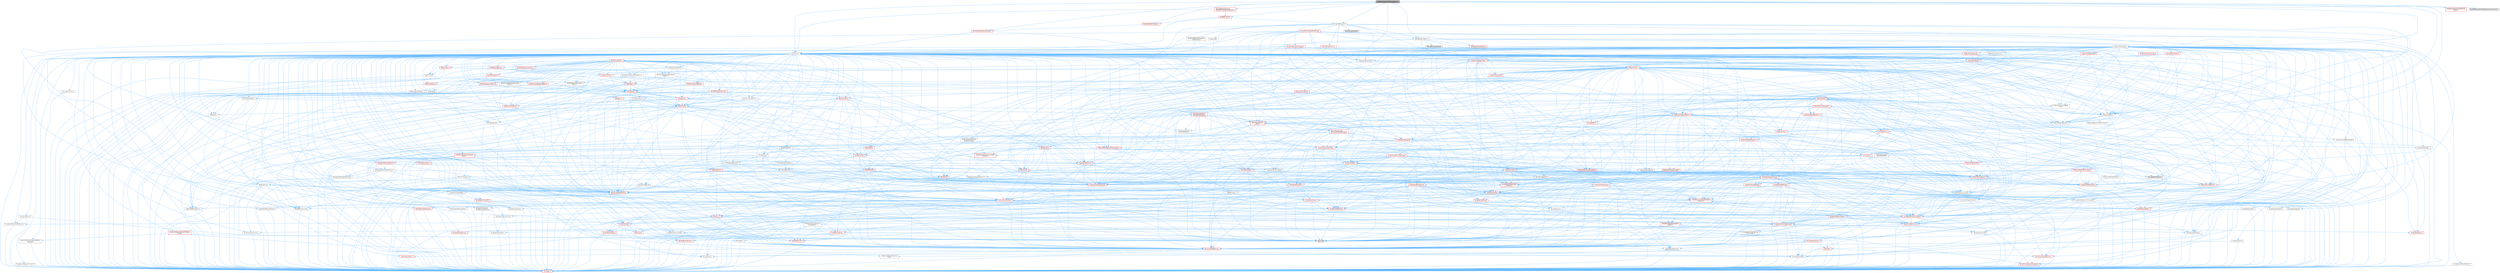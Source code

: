 digraph "RigVMEdGraphUnitNodeSpawner.h"
{
 // INTERACTIVE_SVG=YES
 // LATEX_PDF_SIZE
  bgcolor="transparent";
  edge [fontname=Helvetica,fontsize=10,labelfontname=Helvetica,labelfontsize=10];
  node [fontname=Helvetica,fontsize=10,shape=box,height=0.2,width=0.4];
  Node1 [id="Node000001",label="RigVMEdGraphUnitNodeSpawner.h",height=0.2,width=0.4,color="gray40", fillcolor="grey60", style="filled", fontcolor="black",tooltip=" "];
  Node1 -> Node2 [id="edge1_Node000001_Node000002",color="steelblue1",style="solid",tooltip=" "];
  Node2 [id="Node000002",label="CoreMinimal.h",height=0.2,width=0.4,color="grey40", fillcolor="white", style="filled",URL="$d7/d67/CoreMinimal_8h.html",tooltip=" "];
  Node2 -> Node3 [id="edge2_Node000002_Node000003",color="steelblue1",style="solid",tooltip=" "];
  Node3 [id="Node000003",label="CoreTypes.h",height=0.2,width=0.4,color="red", fillcolor="#FFF0F0", style="filled",URL="$dc/dec/CoreTypes_8h.html",tooltip=" "];
  Node2 -> Node17 [id="edge3_Node000002_Node000017",color="steelblue1",style="solid",tooltip=" "];
  Node17 [id="Node000017",label="CoreFwd.h",height=0.2,width=0.4,color="red", fillcolor="#FFF0F0", style="filled",URL="$d1/d1e/CoreFwd_8h.html",tooltip=" "];
  Node17 -> Node3 [id="edge4_Node000017_Node000003",color="steelblue1",style="solid",tooltip=" "];
  Node17 -> Node18 [id="edge5_Node000017_Node000018",color="steelblue1",style="solid",tooltip=" "];
  Node18 [id="Node000018",label="Containers/ContainersFwd.h",height=0.2,width=0.4,color="red", fillcolor="#FFF0F0", style="filled",URL="$d4/d0a/ContainersFwd_8h.html",tooltip=" "];
  Node18 -> Node3 [id="edge6_Node000018_Node000003",color="steelblue1",style="solid",tooltip=" "];
  Node18 -> Node19 [id="edge7_Node000018_Node000019",color="steelblue1",style="solid",tooltip=" "];
  Node19 [id="Node000019",label="Traits/IsContiguousContainer.h",height=0.2,width=0.4,color="red", fillcolor="#FFF0F0", style="filled",URL="$d5/d3c/IsContiguousContainer_8h.html",tooltip=" "];
  Node19 -> Node3 [id="edge8_Node000019_Node000003",color="steelblue1",style="solid",tooltip=" "];
  Node17 -> Node23 [id="edge9_Node000017_Node000023",color="steelblue1",style="solid",tooltip=" "];
  Node23 [id="Node000023",label="UObject/UObjectHierarchy\lFwd.h",height=0.2,width=0.4,color="grey40", fillcolor="white", style="filled",URL="$d3/d13/UObjectHierarchyFwd_8h.html",tooltip=" "];
  Node2 -> Node23 [id="edge10_Node000002_Node000023",color="steelblue1",style="solid",tooltip=" "];
  Node2 -> Node18 [id="edge11_Node000002_Node000018",color="steelblue1",style="solid",tooltip=" "];
  Node2 -> Node24 [id="edge12_Node000002_Node000024",color="steelblue1",style="solid",tooltip=" "];
  Node24 [id="Node000024",label="Misc/VarArgs.h",height=0.2,width=0.4,color="grey40", fillcolor="white", style="filled",URL="$d5/d6f/VarArgs_8h.html",tooltip=" "];
  Node24 -> Node3 [id="edge13_Node000024_Node000003",color="steelblue1",style="solid",tooltip=" "];
  Node2 -> Node25 [id="edge14_Node000002_Node000025",color="steelblue1",style="solid",tooltip=" "];
  Node25 [id="Node000025",label="Logging/LogVerbosity.h",height=0.2,width=0.4,color="grey40", fillcolor="white", style="filled",URL="$d2/d8f/LogVerbosity_8h.html",tooltip=" "];
  Node25 -> Node3 [id="edge15_Node000025_Node000003",color="steelblue1",style="solid",tooltip=" "];
  Node2 -> Node26 [id="edge16_Node000002_Node000026",color="steelblue1",style="solid",tooltip=" "];
  Node26 [id="Node000026",label="Misc/OutputDevice.h",height=0.2,width=0.4,color="red", fillcolor="#FFF0F0", style="filled",URL="$d7/d32/OutputDevice_8h.html",tooltip=" "];
  Node26 -> Node17 [id="edge17_Node000026_Node000017",color="steelblue1",style="solid",tooltip=" "];
  Node26 -> Node3 [id="edge18_Node000026_Node000003",color="steelblue1",style="solid",tooltip=" "];
  Node26 -> Node25 [id="edge19_Node000026_Node000025",color="steelblue1",style="solid",tooltip=" "];
  Node26 -> Node24 [id="edge20_Node000026_Node000024",color="steelblue1",style="solid",tooltip=" "];
  Node2 -> Node32 [id="edge21_Node000002_Node000032",color="steelblue1",style="solid",tooltip=" "];
  Node32 [id="Node000032",label="HAL/PlatformCrt.h",height=0.2,width=0.4,color="red", fillcolor="#FFF0F0", style="filled",URL="$d8/d75/PlatformCrt_8h.html",tooltip=" "];
  Node2 -> Node42 [id="edge22_Node000002_Node000042",color="steelblue1",style="solid",tooltip=" "];
  Node42 [id="Node000042",label="HAL/PlatformMisc.h",height=0.2,width=0.4,color="red", fillcolor="#FFF0F0", style="filled",URL="$d0/df5/PlatformMisc_8h.html",tooltip=" "];
  Node42 -> Node3 [id="edge23_Node000042_Node000003",color="steelblue1",style="solid",tooltip=" "];
  Node2 -> Node61 [id="edge24_Node000002_Node000061",color="steelblue1",style="solid",tooltip=" "];
  Node61 [id="Node000061",label="Misc/AssertionMacros.h",height=0.2,width=0.4,color="red", fillcolor="#FFF0F0", style="filled",URL="$d0/dfa/AssertionMacros_8h.html",tooltip=" "];
  Node61 -> Node3 [id="edge25_Node000061_Node000003",color="steelblue1",style="solid",tooltip=" "];
  Node61 -> Node42 [id="edge26_Node000061_Node000042",color="steelblue1",style="solid",tooltip=" "];
  Node61 -> Node62 [id="edge27_Node000061_Node000062",color="steelblue1",style="solid",tooltip=" "];
  Node62 [id="Node000062",label="Templates/EnableIf.h",height=0.2,width=0.4,color="grey40", fillcolor="white", style="filled",URL="$d7/d60/EnableIf_8h.html",tooltip=" "];
  Node62 -> Node3 [id="edge28_Node000062_Node000003",color="steelblue1",style="solid",tooltip=" "];
  Node61 -> Node24 [id="edge29_Node000061_Node000024",color="steelblue1",style="solid",tooltip=" "];
  Node2 -> Node70 [id="edge30_Node000002_Node000070",color="steelblue1",style="solid",tooltip=" "];
  Node70 [id="Node000070",label="Templates/IsPointer.h",height=0.2,width=0.4,color="grey40", fillcolor="white", style="filled",URL="$d7/d05/IsPointer_8h.html",tooltip=" "];
  Node70 -> Node3 [id="edge31_Node000070_Node000003",color="steelblue1",style="solid",tooltip=" "];
  Node2 -> Node71 [id="edge32_Node000002_Node000071",color="steelblue1",style="solid",tooltip=" "];
  Node71 [id="Node000071",label="HAL/PlatformMemory.h",height=0.2,width=0.4,color="red", fillcolor="#FFF0F0", style="filled",URL="$de/d68/PlatformMemory_8h.html",tooltip=" "];
  Node71 -> Node3 [id="edge33_Node000071_Node000003",color="steelblue1",style="solid",tooltip=" "];
  Node2 -> Node54 [id="edge34_Node000002_Node000054",color="steelblue1",style="solid",tooltip=" "];
  Node54 [id="Node000054",label="HAL/PlatformAtomics.h",height=0.2,width=0.4,color="red", fillcolor="#FFF0F0", style="filled",URL="$d3/d36/PlatformAtomics_8h.html",tooltip=" "];
  Node54 -> Node3 [id="edge35_Node000054_Node000003",color="steelblue1",style="solid",tooltip=" "];
  Node2 -> Node76 [id="edge36_Node000002_Node000076",color="steelblue1",style="solid",tooltip=" "];
  Node76 [id="Node000076",label="Misc/Exec.h",height=0.2,width=0.4,color="grey40", fillcolor="white", style="filled",URL="$de/ddb/Exec_8h.html",tooltip=" "];
  Node76 -> Node3 [id="edge37_Node000076_Node000003",color="steelblue1",style="solid",tooltip=" "];
  Node76 -> Node61 [id="edge38_Node000076_Node000061",color="steelblue1",style="solid",tooltip=" "];
  Node2 -> Node77 [id="edge39_Node000002_Node000077",color="steelblue1",style="solid",tooltip=" "];
  Node77 [id="Node000077",label="HAL/MemoryBase.h",height=0.2,width=0.4,color="red", fillcolor="#FFF0F0", style="filled",URL="$d6/d9f/MemoryBase_8h.html",tooltip=" "];
  Node77 -> Node3 [id="edge40_Node000077_Node000003",color="steelblue1",style="solid",tooltip=" "];
  Node77 -> Node54 [id="edge41_Node000077_Node000054",color="steelblue1",style="solid",tooltip=" "];
  Node77 -> Node32 [id="edge42_Node000077_Node000032",color="steelblue1",style="solid",tooltip=" "];
  Node77 -> Node76 [id="edge43_Node000077_Node000076",color="steelblue1",style="solid",tooltip=" "];
  Node77 -> Node26 [id="edge44_Node000077_Node000026",color="steelblue1",style="solid",tooltip=" "];
  Node2 -> Node87 [id="edge45_Node000002_Node000087",color="steelblue1",style="solid",tooltip=" "];
  Node87 [id="Node000087",label="HAL/UnrealMemory.h",height=0.2,width=0.4,color="red", fillcolor="#FFF0F0", style="filled",URL="$d9/d96/UnrealMemory_8h.html",tooltip=" "];
  Node87 -> Node3 [id="edge46_Node000087_Node000003",color="steelblue1",style="solid",tooltip=" "];
  Node87 -> Node77 [id="edge47_Node000087_Node000077",color="steelblue1",style="solid",tooltip=" "];
  Node87 -> Node71 [id="edge48_Node000087_Node000071",color="steelblue1",style="solid",tooltip=" "];
  Node87 -> Node70 [id="edge49_Node000087_Node000070",color="steelblue1",style="solid",tooltip=" "];
  Node2 -> Node89 [id="edge50_Node000002_Node000089",color="steelblue1",style="solid",tooltip=" "];
  Node89 [id="Node000089",label="Templates/IsArithmetic.h",height=0.2,width=0.4,color="grey40", fillcolor="white", style="filled",URL="$d2/d5d/IsArithmetic_8h.html",tooltip=" "];
  Node89 -> Node3 [id="edge51_Node000089_Node000003",color="steelblue1",style="solid",tooltip=" "];
  Node2 -> Node83 [id="edge52_Node000002_Node000083",color="steelblue1",style="solid",tooltip=" "];
  Node83 [id="Node000083",label="Templates/AndOrNot.h",height=0.2,width=0.4,color="grey40", fillcolor="white", style="filled",URL="$db/d0a/AndOrNot_8h.html",tooltip=" "];
  Node83 -> Node3 [id="edge53_Node000083_Node000003",color="steelblue1",style="solid",tooltip=" "];
  Node2 -> Node90 [id="edge54_Node000002_Node000090",color="steelblue1",style="solid",tooltip=" "];
  Node90 [id="Node000090",label="Templates/IsPODType.h",height=0.2,width=0.4,color="grey40", fillcolor="white", style="filled",URL="$d7/db1/IsPODType_8h.html",tooltip=" "];
  Node90 -> Node3 [id="edge55_Node000090_Node000003",color="steelblue1",style="solid",tooltip=" "];
  Node2 -> Node91 [id="edge56_Node000002_Node000091",color="steelblue1",style="solid",tooltip=" "];
  Node91 [id="Node000091",label="Templates/IsUECoreType.h",height=0.2,width=0.4,color="grey40", fillcolor="white", style="filled",URL="$d1/db8/IsUECoreType_8h.html",tooltip=" "];
  Node91 -> Node3 [id="edge57_Node000091_Node000003",color="steelblue1",style="solid",tooltip=" "];
  Node91 -> Node7 [id="edge58_Node000091_Node000007",color="steelblue1",style="solid",tooltip=" "];
  Node7 [id="Node000007",label="type_traits",height=0.2,width=0.4,color="grey60", fillcolor="#E0E0E0", style="filled",tooltip=" "];
  Node2 -> Node84 [id="edge59_Node000002_Node000084",color="steelblue1",style="solid",tooltip=" "];
  Node84 [id="Node000084",label="Templates/IsTriviallyCopy\lConstructible.h",height=0.2,width=0.4,color="grey40", fillcolor="white", style="filled",URL="$d3/d78/IsTriviallyCopyConstructible_8h.html",tooltip=" "];
  Node84 -> Node3 [id="edge60_Node000084_Node000003",color="steelblue1",style="solid",tooltip=" "];
  Node84 -> Node7 [id="edge61_Node000084_Node000007",color="steelblue1",style="solid",tooltip=" "];
  Node2 -> Node92 [id="edge62_Node000002_Node000092",color="steelblue1",style="solid",tooltip=" "];
  Node92 [id="Node000092",label="Templates/UnrealTypeTraits.h",height=0.2,width=0.4,color="red", fillcolor="#FFF0F0", style="filled",URL="$d2/d2d/UnrealTypeTraits_8h.html",tooltip=" "];
  Node92 -> Node3 [id="edge63_Node000092_Node000003",color="steelblue1",style="solid",tooltip=" "];
  Node92 -> Node70 [id="edge64_Node000092_Node000070",color="steelblue1",style="solid",tooltip=" "];
  Node92 -> Node61 [id="edge65_Node000092_Node000061",color="steelblue1",style="solid",tooltip=" "];
  Node92 -> Node83 [id="edge66_Node000092_Node000083",color="steelblue1",style="solid",tooltip=" "];
  Node92 -> Node62 [id="edge67_Node000092_Node000062",color="steelblue1",style="solid",tooltip=" "];
  Node92 -> Node89 [id="edge68_Node000092_Node000089",color="steelblue1",style="solid",tooltip=" "];
  Node92 -> Node93 [id="edge69_Node000092_Node000093",color="steelblue1",style="solid",tooltip=" "];
  Node93 [id="Node000093",label="Templates/Models.h",height=0.2,width=0.4,color="red", fillcolor="#FFF0F0", style="filled",URL="$d3/d0c/Models_8h.html",tooltip=" "];
  Node92 -> Node90 [id="edge70_Node000092_Node000090",color="steelblue1",style="solid",tooltip=" "];
  Node92 -> Node91 [id="edge71_Node000092_Node000091",color="steelblue1",style="solid",tooltip=" "];
  Node92 -> Node84 [id="edge72_Node000092_Node000084",color="steelblue1",style="solid",tooltip=" "];
  Node2 -> Node62 [id="edge73_Node000002_Node000062",color="steelblue1",style="solid",tooltip=" "];
  Node2 -> Node94 [id="edge74_Node000002_Node000094",color="steelblue1",style="solid",tooltip=" "];
  Node94 [id="Node000094",label="Templates/RemoveReference.h",height=0.2,width=0.4,color="grey40", fillcolor="white", style="filled",URL="$da/dbe/RemoveReference_8h.html",tooltip=" "];
  Node94 -> Node3 [id="edge75_Node000094_Node000003",color="steelblue1",style="solid",tooltip=" "];
  Node2 -> Node95 [id="edge76_Node000002_Node000095",color="steelblue1",style="solid",tooltip=" "];
  Node95 [id="Node000095",label="Templates/IntegralConstant.h",height=0.2,width=0.4,color="grey40", fillcolor="white", style="filled",URL="$db/d1b/IntegralConstant_8h.html",tooltip=" "];
  Node95 -> Node3 [id="edge77_Node000095_Node000003",color="steelblue1",style="solid",tooltip=" "];
  Node2 -> Node96 [id="edge78_Node000002_Node000096",color="steelblue1",style="solid",tooltip=" "];
  Node96 [id="Node000096",label="Templates/IsClass.h",height=0.2,width=0.4,color="grey40", fillcolor="white", style="filled",URL="$db/dcb/IsClass_8h.html",tooltip=" "];
  Node96 -> Node3 [id="edge79_Node000096_Node000003",color="steelblue1",style="solid",tooltip=" "];
  Node2 -> Node97 [id="edge80_Node000002_Node000097",color="steelblue1",style="solid",tooltip=" "];
  Node97 [id="Node000097",label="Templates/TypeCompatible\lBytes.h",height=0.2,width=0.4,color="red", fillcolor="#FFF0F0", style="filled",URL="$df/d0a/TypeCompatibleBytes_8h.html",tooltip=" "];
  Node97 -> Node3 [id="edge81_Node000097_Node000003",color="steelblue1",style="solid",tooltip=" "];
  Node97 -> Node7 [id="edge82_Node000097_Node000007",color="steelblue1",style="solid",tooltip=" "];
  Node2 -> Node19 [id="edge83_Node000002_Node000019",color="steelblue1",style="solid",tooltip=" "];
  Node2 -> Node98 [id="edge84_Node000002_Node000098",color="steelblue1",style="solid",tooltip=" "];
  Node98 [id="Node000098",label="Templates/UnrealTemplate.h",height=0.2,width=0.4,color="red", fillcolor="#FFF0F0", style="filled",URL="$d4/d24/UnrealTemplate_8h.html",tooltip=" "];
  Node98 -> Node3 [id="edge85_Node000098_Node000003",color="steelblue1",style="solid",tooltip=" "];
  Node98 -> Node70 [id="edge86_Node000098_Node000070",color="steelblue1",style="solid",tooltip=" "];
  Node98 -> Node87 [id="edge87_Node000098_Node000087",color="steelblue1",style="solid",tooltip=" "];
  Node98 -> Node92 [id="edge88_Node000098_Node000092",color="steelblue1",style="solid",tooltip=" "];
  Node98 -> Node94 [id="edge89_Node000098_Node000094",color="steelblue1",style="solid",tooltip=" "];
  Node98 -> Node97 [id="edge90_Node000098_Node000097",color="steelblue1",style="solid",tooltip=" "];
  Node98 -> Node19 [id="edge91_Node000098_Node000019",color="steelblue1",style="solid",tooltip=" "];
  Node98 -> Node7 [id="edge92_Node000098_Node000007",color="steelblue1",style="solid",tooltip=" "];
  Node2 -> Node47 [id="edge93_Node000002_Node000047",color="steelblue1",style="solid",tooltip=" "];
  Node47 [id="Node000047",label="Math/NumericLimits.h",height=0.2,width=0.4,color="grey40", fillcolor="white", style="filled",URL="$df/d1b/NumericLimits_8h.html",tooltip=" "];
  Node47 -> Node3 [id="edge94_Node000047_Node000003",color="steelblue1",style="solid",tooltip=" "];
  Node2 -> Node102 [id="edge95_Node000002_Node000102",color="steelblue1",style="solid",tooltip=" "];
  Node102 [id="Node000102",label="HAL/PlatformMath.h",height=0.2,width=0.4,color="red", fillcolor="#FFF0F0", style="filled",URL="$dc/d53/PlatformMath_8h.html",tooltip=" "];
  Node102 -> Node3 [id="edge96_Node000102_Node000003",color="steelblue1",style="solid",tooltip=" "];
  Node2 -> Node85 [id="edge97_Node000002_Node000085",color="steelblue1",style="solid",tooltip=" "];
  Node85 [id="Node000085",label="Templates/IsTriviallyCopy\lAssignable.h",height=0.2,width=0.4,color="grey40", fillcolor="white", style="filled",URL="$d2/df2/IsTriviallyCopyAssignable_8h.html",tooltip=" "];
  Node85 -> Node3 [id="edge98_Node000085_Node000003",color="steelblue1",style="solid",tooltip=" "];
  Node85 -> Node7 [id="edge99_Node000085_Node000007",color="steelblue1",style="solid",tooltip=" "];
  Node2 -> Node110 [id="edge100_Node000002_Node000110",color="steelblue1",style="solid",tooltip=" "];
  Node110 [id="Node000110",label="Templates/MemoryOps.h",height=0.2,width=0.4,color="red", fillcolor="#FFF0F0", style="filled",URL="$db/dea/MemoryOps_8h.html",tooltip=" "];
  Node110 -> Node3 [id="edge101_Node000110_Node000003",color="steelblue1",style="solid",tooltip=" "];
  Node110 -> Node87 [id="edge102_Node000110_Node000087",color="steelblue1",style="solid",tooltip=" "];
  Node110 -> Node85 [id="edge103_Node000110_Node000085",color="steelblue1",style="solid",tooltip=" "];
  Node110 -> Node84 [id="edge104_Node000110_Node000084",color="steelblue1",style="solid",tooltip=" "];
  Node110 -> Node92 [id="edge105_Node000110_Node000092",color="steelblue1",style="solid",tooltip=" "];
  Node110 -> Node7 [id="edge106_Node000110_Node000007",color="steelblue1",style="solid",tooltip=" "];
  Node2 -> Node111 [id="edge107_Node000002_Node000111",color="steelblue1",style="solid",tooltip=" "];
  Node111 [id="Node000111",label="Containers/ContainerAllocation\lPolicies.h",height=0.2,width=0.4,color="red", fillcolor="#FFF0F0", style="filled",URL="$d7/dff/ContainerAllocationPolicies_8h.html",tooltip=" "];
  Node111 -> Node3 [id="edge108_Node000111_Node000003",color="steelblue1",style="solid",tooltip=" "];
  Node111 -> Node111 [id="edge109_Node000111_Node000111",color="steelblue1",style="solid",tooltip=" "];
  Node111 -> Node102 [id="edge110_Node000111_Node000102",color="steelblue1",style="solid",tooltip=" "];
  Node111 -> Node87 [id="edge111_Node000111_Node000087",color="steelblue1",style="solid",tooltip=" "];
  Node111 -> Node47 [id="edge112_Node000111_Node000047",color="steelblue1",style="solid",tooltip=" "];
  Node111 -> Node61 [id="edge113_Node000111_Node000061",color="steelblue1",style="solid",tooltip=" "];
  Node111 -> Node110 [id="edge114_Node000111_Node000110",color="steelblue1",style="solid",tooltip=" "];
  Node111 -> Node97 [id="edge115_Node000111_Node000097",color="steelblue1",style="solid",tooltip=" "];
  Node111 -> Node7 [id="edge116_Node000111_Node000007",color="steelblue1",style="solid",tooltip=" "];
  Node2 -> Node114 [id="edge117_Node000002_Node000114",color="steelblue1",style="solid",tooltip=" "];
  Node114 [id="Node000114",label="Templates/IsEnumClass.h",height=0.2,width=0.4,color="grey40", fillcolor="white", style="filled",URL="$d7/d15/IsEnumClass_8h.html",tooltip=" "];
  Node114 -> Node3 [id="edge118_Node000114_Node000003",color="steelblue1",style="solid",tooltip=" "];
  Node114 -> Node83 [id="edge119_Node000114_Node000083",color="steelblue1",style="solid",tooltip=" "];
  Node2 -> Node115 [id="edge120_Node000002_Node000115",color="steelblue1",style="solid",tooltip=" "];
  Node115 [id="Node000115",label="HAL/PlatformProperties.h",height=0.2,width=0.4,color="red", fillcolor="#FFF0F0", style="filled",URL="$d9/db0/PlatformProperties_8h.html",tooltip=" "];
  Node115 -> Node3 [id="edge121_Node000115_Node000003",color="steelblue1",style="solid",tooltip=" "];
  Node2 -> Node118 [id="edge122_Node000002_Node000118",color="steelblue1",style="solid",tooltip=" "];
  Node118 [id="Node000118",label="Misc/EngineVersionBase.h",height=0.2,width=0.4,color="grey40", fillcolor="white", style="filled",URL="$d5/d2b/EngineVersionBase_8h.html",tooltip=" "];
  Node118 -> Node3 [id="edge123_Node000118_Node000003",color="steelblue1",style="solid",tooltip=" "];
  Node2 -> Node119 [id="edge124_Node000002_Node000119",color="steelblue1",style="solid",tooltip=" "];
  Node119 [id="Node000119",label="Internationalization\l/TextNamespaceFwd.h",height=0.2,width=0.4,color="grey40", fillcolor="white", style="filled",URL="$d8/d97/TextNamespaceFwd_8h.html",tooltip=" "];
  Node119 -> Node3 [id="edge125_Node000119_Node000003",color="steelblue1",style="solid",tooltip=" "];
  Node2 -> Node120 [id="edge126_Node000002_Node000120",color="steelblue1",style="solid",tooltip=" "];
  Node120 [id="Node000120",label="Serialization/Archive.h",height=0.2,width=0.4,color="red", fillcolor="#FFF0F0", style="filled",URL="$d7/d3b/Archive_8h.html",tooltip=" "];
  Node120 -> Node17 [id="edge127_Node000120_Node000017",color="steelblue1",style="solid",tooltip=" "];
  Node120 -> Node3 [id="edge128_Node000120_Node000003",color="steelblue1",style="solid",tooltip=" "];
  Node120 -> Node115 [id="edge129_Node000120_Node000115",color="steelblue1",style="solid",tooltip=" "];
  Node120 -> Node119 [id="edge130_Node000120_Node000119",color="steelblue1",style="solid",tooltip=" "];
  Node120 -> Node61 [id="edge131_Node000120_Node000061",color="steelblue1",style="solid",tooltip=" "];
  Node120 -> Node118 [id="edge132_Node000120_Node000118",color="steelblue1",style="solid",tooltip=" "];
  Node120 -> Node24 [id="edge133_Node000120_Node000024",color="steelblue1",style="solid",tooltip=" "];
  Node120 -> Node62 [id="edge134_Node000120_Node000062",color="steelblue1",style="solid",tooltip=" "];
  Node120 -> Node114 [id="edge135_Node000120_Node000114",color="steelblue1",style="solid",tooltip=" "];
  Node120 -> Node107 [id="edge136_Node000120_Node000107",color="steelblue1",style="solid",tooltip=" "];
  Node107 [id="Node000107",label="Templates/IsSigned.h",height=0.2,width=0.4,color="grey40", fillcolor="white", style="filled",URL="$d8/dd8/IsSigned_8h.html",tooltip=" "];
  Node107 -> Node3 [id="edge137_Node000107_Node000003",color="steelblue1",style="solid",tooltip=" "];
  Node120 -> Node98 [id="edge138_Node000120_Node000098",color="steelblue1",style="solid",tooltip=" "];
  Node120 -> Node123 [id="edge139_Node000120_Node000123",color="steelblue1",style="solid",tooltip=" "];
  Node123 [id="Node000123",label="UObject/ObjectVersion.h",height=0.2,width=0.4,color="grey40", fillcolor="white", style="filled",URL="$da/d63/ObjectVersion_8h.html",tooltip=" "];
  Node123 -> Node3 [id="edge140_Node000123_Node000003",color="steelblue1",style="solid",tooltip=" "];
  Node2 -> Node124 [id="edge141_Node000002_Node000124",color="steelblue1",style="solid",tooltip=" "];
  Node124 [id="Node000124",label="Templates/Less.h",height=0.2,width=0.4,color="grey40", fillcolor="white", style="filled",URL="$de/dc8/Less_8h.html",tooltip=" "];
  Node124 -> Node3 [id="edge142_Node000124_Node000003",color="steelblue1",style="solid",tooltip=" "];
  Node124 -> Node98 [id="edge143_Node000124_Node000098",color="steelblue1",style="solid",tooltip=" "];
  Node2 -> Node125 [id="edge144_Node000002_Node000125",color="steelblue1",style="solid",tooltip=" "];
  Node125 [id="Node000125",label="Templates/Sorting.h",height=0.2,width=0.4,color="red", fillcolor="#FFF0F0", style="filled",URL="$d3/d9e/Sorting_8h.html",tooltip=" "];
  Node125 -> Node3 [id="edge145_Node000125_Node000003",color="steelblue1",style="solid",tooltip=" "];
  Node125 -> Node102 [id="edge146_Node000125_Node000102",color="steelblue1",style="solid",tooltip=" "];
  Node125 -> Node124 [id="edge147_Node000125_Node000124",color="steelblue1",style="solid",tooltip=" "];
  Node2 -> Node136 [id="edge148_Node000002_Node000136",color="steelblue1",style="solid",tooltip=" "];
  Node136 [id="Node000136",label="Misc/Char.h",height=0.2,width=0.4,color="red", fillcolor="#FFF0F0", style="filled",URL="$d0/d58/Char_8h.html",tooltip=" "];
  Node136 -> Node3 [id="edge149_Node000136_Node000003",color="steelblue1",style="solid",tooltip=" "];
  Node136 -> Node7 [id="edge150_Node000136_Node000007",color="steelblue1",style="solid",tooltip=" "];
  Node2 -> Node139 [id="edge151_Node000002_Node000139",color="steelblue1",style="solid",tooltip=" "];
  Node139 [id="Node000139",label="GenericPlatform/GenericPlatform\lStricmp.h",height=0.2,width=0.4,color="grey40", fillcolor="white", style="filled",URL="$d2/d86/GenericPlatformStricmp_8h.html",tooltip=" "];
  Node139 -> Node3 [id="edge152_Node000139_Node000003",color="steelblue1",style="solid",tooltip=" "];
  Node2 -> Node140 [id="edge153_Node000002_Node000140",color="steelblue1",style="solid",tooltip=" "];
  Node140 [id="Node000140",label="GenericPlatform/GenericPlatform\lString.h",height=0.2,width=0.4,color="red", fillcolor="#FFF0F0", style="filled",URL="$dd/d20/GenericPlatformString_8h.html",tooltip=" "];
  Node140 -> Node3 [id="edge154_Node000140_Node000003",color="steelblue1",style="solid",tooltip=" "];
  Node140 -> Node139 [id="edge155_Node000140_Node000139",color="steelblue1",style="solid",tooltip=" "];
  Node140 -> Node62 [id="edge156_Node000140_Node000062",color="steelblue1",style="solid",tooltip=" "];
  Node140 -> Node7 [id="edge157_Node000140_Node000007",color="steelblue1",style="solid",tooltip=" "];
  Node2 -> Node73 [id="edge158_Node000002_Node000073",color="steelblue1",style="solid",tooltip=" "];
  Node73 [id="Node000073",label="HAL/PlatformString.h",height=0.2,width=0.4,color="red", fillcolor="#FFF0F0", style="filled",URL="$db/db5/PlatformString_8h.html",tooltip=" "];
  Node73 -> Node3 [id="edge159_Node000073_Node000003",color="steelblue1",style="solid",tooltip=" "];
  Node2 -> Node143 [id="edge160_Node000002_Node000143",color="steelblue1",style="solid",tooltip=" "];
  Node143 [id="Node000143",label="Misc/CString.h",height=0.2,width=0.4,color="red", fillcolor="#FFF0F0", style="filled",URL="$d2/d49/CString_8h.html",tooltip=" "];
  Node143 -> Node3 [id="edge161_Node000143_Node000003",color="steelblue1",style="solid",tooltip=" "];
  Node143 -> Node32 [id="edge162_Node000143_Node000032",color="steelblue1",style="solid",tooltip=" "];
  Node143 -> Node73 [id="edge163_Node000143_Node000073",color="steelblue1",style="solid",tooltip=" "];
  Node143 -> Node61 [id="edge164_Node000143_Node000061",color="steelblue1",style="solid",tooltip=" "];
  Node143 -> Node136 [id="edge165_Node000143_Node000136",color="steelblue1",style="solid",tooltip=" "];
  Node143 -> Node24 [id="edge166_Node000143_Node000024",color="steelblue1",style="solid",tooltip=" "];
  Node2 -> Node144 [id="edge167_Node000002_Node000144",color="steelblue1",style="solid",tooltip=" "];
  Node144 [id="Node000144",label="Misc/Crc.h",height=0.2,width=0.4,color="red", fillcolor="#FFF0F0", style="filled",URL="$d4/dd2/Crc_8h.html",tooltip=" "];
  Node144 -> Node3 [id="edge168_Node000144_Node000003",color="steelblue1",style="solid",tooltip=" "];
  Node144 -> Node73 [id="edge169_Node000144_Node000073",color="steelblue1",style="solid",tooltip=" "];
  Node144 -> Node61 [id="edge170_Node000144_Node000061",color="steelblue1",style="solid",tooltip=" "];
  Node144 -> Node143 [id="edge171_Node000144_Node000143",color="steelblue1",style="solid",tooltip=" "];
  Node144 -> Node136 [id="edge172_Node000144_Node000136",color="steelblue1",style="solid",tooltip=" "];
  Node144 -> Node92 [id="edge173_Node000144_Node000092",color="steelblue1",style="solid",tooltip=" "];
  Node2 -> Node135 [id="edge174_Node000002_Node000135",color="steelblue1",style="solid",tooltip=" "];
  Node135 [id="Node000135",label="Math/UnrealMathUtility.h",height=0.2,width=0.4,color="red", fillcolor="#FFF0F0", style="filled",URL="$db/db8/UnrealMathUtility_8h.html",tooltip=" "];
  Node135 -> Node3 [id="edge175_Node000135_Node000003",color="steelblue1",style="solid",tooltip=" "];
  Node135 -> Node61 [id="edge176_Node000135_Node000061",color="steelblue1",style="solid",tooltip=" "];
  Node135 -> Node102 [id="edge177_Node000135_Node000102",color="steelblue1",style="solid",tooltip=" "];
  Node2 -> Node145 [id="edge178_Node000002_Node000145",color="steelblue1",style="solid",tooltip=" "];
  Node145 [id="Node000145",label="Containers/UnrealString.h",height=0.2,width=0.4,color="red", fillcolor="#FFF0F0", style="filled",URL="$d5/dba/UnrealString_8h.html",tooltip=" "];
  Node2 -> Node149 [id="edge179_Node000002_Node000149",color="steelblue1",style="solid",tooltip=" "];
  Node149 [id="Node000149",label="Containers/Array.h",height=0.2,width=0.4,color="red", fillcolor="#FFF0F0", style="filled",URL="$df/dd0/Array_8h.html",tooltip=" "];
  Node149 -> Node3 [id="edge180_Node000149_Node000003",color="steelblue1",style="solid",tooltip=" "];
  Node149 -> Node61 [id="edge181_Node000149_Node000061",color="steelblue1",style="solid",tooltip=" "];
  Node149 -> Node87 [id="edge182_Node000149_Node000087",color="steelblue1",style="solid",tooltip=" "];
  Node149 -> Node92 [id="edge183_Node000149_Node000092",color="steelblue1",style="solid",tooltip=" "];
  Node149 -> Node98 [id="edge184_Node000149_Node000098",color="steelblue1",style="solid",tooltip=" "];
  Node149 -> Node111 [id="edge185_Node000149_Node000111",color="steelblue1",style="solid",tooltip=" "];
  Node149 -> Node120 [id="edge186_Node000149_Node000120",color="steelblue1",style="solid",tooltip=" "];
  Node149 -> Node170 [id="edge187_Node000149_Node000170",color="steelblue1",style="solid",tooltip=" "];
  Node170 [id="Node000170",label="Concepts/GetTypeHashable.h",height=0.2,width=0.4,color="grey40", fillcolor="white", style="filled",URL="$d3/da2/GetTypeHashable_8h.html",tooltip=" "];
  Node170 -> Node3 [id="edge188_Node000170_Node000003",color="steelblue1",style="solid",tooltip=" "];
  Node170 -> Node161 [id="edge189_Node000170_Node000161",color="steelblue1",style="solid",tooltip=" "];
  Node161 [id="Node000161",label="Templates/TypeHash.h",height=0.2,width=0.4,color="red", fillcolor="#FFF0F0", style="filled",URL="$d1/d62/TypeHash_8h.html",tooltip=" "];
  Node161 -> Node3 [id="edge190_Node000161_Node000003",color="steelblue1",style="solid",tooltip=" "];
  Node161 -> Node144 [id="edge191_Node000161_Node000144",color="steelblue1",style="solid",tooltip=" "];
  Node161 -> Node7 [id="edge192_Node000161_Node000007",color="steelblue1",style="solid",tooltip=" "];
  Node149 -> Node128 [id="edge193_Node000149_Node000128",color="steelblue1",style="solid",tooltip=" "];
  Node128 [id="Node000128",label="Templates/Invoke.h",height=0.2,width=0.4,color="red", fillcolor="#FFF0F0", style="filled",URL="$d7/deb/Invoke_8h.html",tooltip=" "];
  Node128 -> Node3 [id="edge194_Node000128_Node000003",color="steelblue1",style="solid",tooltip=" "];
  Node128 -> Node98 [id="edge195_Node000128_Node000098",color="steelblue1",style="solid",tooltip=" "];
  Node128 -> Node7 [id="edge196_Node000128_Node000007",color="steelblue1",style="solid",tooltip=" "];
  Node149 -> Node124 [id="edge197_Node000149_Node000124",color="steelblue1",style="solid",tooltip=" "];
  Node149 -> Node125 [id="edge198_Node000149_Node000125",color="steelblue1",style="solid",tooltip=" "];
  Node149 -> Node172 [id="edge199_Node000149_Node000172",color="steelblue1",style="solid",tooltip=" "];
  Node172 [id="Node000172",label="Templates/AlignmentTemplates.h",height=0.2,width=0.4,color="grey40", fillcolor="white", style="filled",URL="$dd/d32/AlignmentTemplates_8h.html",tooltip=" "];
  Node172 -> Node3 [id="edge200_Node000172_Node000003",color="steelblue1",style="solid",tooltip=" "];
  Node172 -> Node81 [id="edge201_Node000172_Node000081",color="steelblue1",style="solid",tooltip=" "];
  Node81 [id="Node000081",label="Templates/IsIntegral.h",height=0.2,width=0.4,color="grey40", fillcolor="white", style="filled",URL="$da/d64/IsIntegral_8h.html",tooltip=" "];
  Node81 -> Node3 [id="edge202_Node000081_Node000003",color="steelblue1",style="solid",tooltip=" "];
  Node172 -> Node70 [id="edge203_Node000172_Node000070",color="steelblue1",style="solid",tooltip=" "];
  Node149 -> Node7 [id="edge204_Node000149_Node000007",color="steelblue1",style="solid",tooltip=" "];
  Node2 -> Node173 [id="edge205_Node000002_Node000173",color="steelblue1",style="solid",tooltip=" "];
  Node173 [id="Node000173",label="Misc/FrameNumber.h",height=0.2,width=0.4,color="grey40", fillcolor="white", style="filled",URL="$dd/dbd/FrameNumber_8h.html",tooltip=" "];
  Node173 -> Node3 [id="edge206_Node000173_Node000003",color="steelblue1",style="solid",tooltip=" "];
  Node173 -> Node47 [id="edge207_Node000173_Node000047",color="steelblue1",style="solid",tooltip=" "];
  Node173 -> Node135 [id="edge208_Node000173_Node000135",color="steelblue1",style="solid",tooltip=" "];
  Node173 -> Node62 [id="edge209_Node000173_Node000062",color="steelblue1",style="solid",tooltip=" "];
  Node173 -> Node92 [id="edge210_Node000173_Node000092",color="steelblue1",style="solid",tooltip=" "];
  Node2 -> Node174 [id="edge211_Node000002_Node000174",color="steelblue1",style="solid",tooltip=" "];
  Node174 [id="Node000174",label="Misc/Timespan.h",height=0.2,width=0.4,color="grey40", fillcolor="white", style="filled",URL="$da/dd9/Timespan_8h.html",tooltip=" "];
  Node174 -> Node3 [id="edge212_Node000174_Node000003",color="steelblue1",style="solid",tooltip=" "];
  Node174 -> Node175 [id="edge213_Node000174_Node000175",color="steelblue1",style="solid",tooltip=" "];
  Node175 [id="Node000175",label="Math/Interval.h",height=0.2,width=0.4,color="grey40", fillcolor="white", style="filled",URL="$d1/d55/Interval_8h.html",tooltip=" "];
  Node175 -> Node3 [id="edge214_Node000175_Node000003",color="steelblue1",style="solid",tooltip=" "];
  Node175 -> Node89 [id="edge215_Node000175_Node000089",color="steelblue1",style="solid",tooltip=" "];
  Node175 -> Node92 [id="edge216_Node000175_Node000092",color="steelblue1",style="solid",tooltip=" "];
  Node175 -> Node47 [id="edge217_Node000175_Node000047",color="steelblue1",style="solid",tooltip=" "];
  Node175 -> Node135 [id="edge218_Node000175_Node000135",color="steelblue1",style="solid",tooltip=" "];
  Node174 -> Node135 [id="edge219_Node000174_Node000135",color="steelblue1",style="solid",tooltip=" "];
  Node174 -> Node61 [id="edge220_Node000174_Node000061",color="steelblue1",style="solid",tooltip=" "];
  Node2 -> Node176 [id="edge221_Node000002_Node000176",color="steelblue1",style="solid",tooltip=" "];
  Node176 [id="Node000176",label="Containers/StringConv.h",height=0.2,width=0.4,color="red", fillcolor="#FFF0F0", style="filled",URL="$d3/ddf/StringConv_8h.html",tooltip=" "];
  Node176 -> Node3 [id="edge222_Node000176_Node000003",color="steelblue1",style="solid",tooltip=" "];
  Node176 -> Node61 [id="edge223_Node000176_Node000061",color="steelblue1",style="solid",tooltip=" "];
  Node176 -> Node111 [id="edge224_Node000176_Node000111",color="steelblue1",style="solid",tooltip=" "];
  Node176 -> Node149 [id="edge225_Node000176_Node000149",color="steelblue1",style="solid",tooltip=" "];
  Node176 -> Node143 [id="edge226_Node000176_Node000143",color="steelblue1",style="solid",tooltip=" "];
  Node176 -> Node177 [id="edge227_Node000176_Node000177",color="steelblue1",style="solid",tooltip=" "];
  Node177 [id="Node000177",label="Templates/IsArray.h",height=0.2,width=0.4,color="grey40", fillcolor="white", style="filled",URL="$d8/d8d/IsArray_8h.html",tooltip=" "];
  Node177 -> Node3 [id="edge228_Node000177_Node000003",color="steelblue1",style="solid",tooltip=" "];
  Node176 -> Node98 [id="edge229_Node000176_Node000098",color="steelblue1",style="solid",tooltip=" "];
  Node176 -> Node92 [id="edge230_Node000176_Node000092",color="steelblue1",style="solid",tooltip=" "];
  Node176 -> Node19 [id="edge231_Node000176_Node000019",color="steelblue1",style="solid",tooltip=" "];
  Node176 -> Node7 [id="edge232_Node000176_Node000007",color="steelblue1",style="solid",tooltip=" "];
  Node2 -> Node178 [id="edge233_Node000002_Node000178",color="steelblue1",style="solid",tooltip=" "];
  Node178 [id="Node000178",label="UObject/UnrealNames.h",height=0.2,width=0.4,color="red", fillcolor="#FFF0F0", style="filled",URL="$d8/db1/UnrealNames_8h.html",tooltip=" "];
  Node178 -> Node3 [id="edge234_Node000178_Node000003",color="steelblue1",style="solid",tooltip=" "];
  Node2 -> Node180 [id="edge235_Node000002_Node000180",color="steelblue1",style="solid",tooltip=" "];
  Node180 [id="Node000180",label="UObject/NameTypes.h",height=0.2,width=0.4,color="red", fillcolor="#FFF0F0", style="filled",URL="$d6/d35/NameTypes_8h.html",tooltip=" "];
  Node180 -> Node3 [id="edge236_Node000180_Node000003",color="steelblue1",style="solid",tooltip=" "];
  Node180 -> Node61 [id="edge237_Node000180_Node000061",color="steelblue1",style="solid",tooltip=" "];
  Node180 -> Node87 [id="edge238_Node000180_Node000087",color="steelblue1",style="solid",tooltip=" "];
  Node180 -> Node92 [id="edge239_Node000180_Node000092",color="steelblue1",style="solid",tooltip=" "];
  Node180 -> Node98 [id="edge240_Node000180_Node000098",color="steelblue1",style="solid",tooltip=" "];
  Node180 -> Node145 [id="edge241_Node000180_Node000145",color="steelblue1",style="solid",tooltip=" "];
  Node180 -> Node176 [id="edge242_Node000180_Node000176",color="steelblue1",style="solid",tooltip=" "];
  Node180 -> Node44 [id="edge243_Node000180_Node000044",color="steelblue1",style="solid",tooltip=" "];
  Node44 [id="Node000044",label="Containers/StringFwd.h",height=0.2,width=0.4,color="red", fillcolor="#FFF0F0", style="filled",URL="$df/d37/StringFwd_8h.html",tooltip=" "];
  Node44 -> Node3 [id="edge244_Node000044_Node000003",color="steelblue1",style="solid",tooltip=" "];
  Node44 -> Node19 [id="edge245_Node000044_Node000019",color="steelblue1",style="solid",tooltip=" "];
  Node180 -> Node178 [id="edge246_Node000180_Node000178",color="steelblue1",style="solid",tooltip=" "];
  Node2 -> Node188 [id="edge247_Node000002_Node000188",color="steelblue1",style="solid",tooltip=" "];
  Node188 [id="Node000188",label="Misc/Parse.h",height=0.2,width=0.4,color="red", fillcolor="#FFF0F0", style="filled",URL="$dc/d71/Parse_8h.html",tooltip=" "];
  Node188 -> Node44 [id="edge248_Node000188_Node000044",color="steelblue1",style="solid",tooltip=" "];
  Node188 -> Node145 [id="edge249_Node000188_Node000145",color="steelblue1",style="solid",tooltip=" "];
  Node188 -> Node3 [id="edge250_Node000188_Node000003",color="steelblue1",style="solid",tooltip=" "];
  Node188 -> Node32 [id="edge251_Node000188_Node000032",color="steelblue1",style="solid",tooltip=" "];
  Node188 -> Node49 [id="edge252_Node000188_Node000049",color="steelblue1",style="solid",tooltip=" "];
  Node49 [id="Node000049",label="Misc/EnumClassFlags.h",height=0.2,width=0.4,color="grey40", fillcolor="white", style="filled",URL="$d8/de7/EnumClassFlags_8h.html",tooltip=" "];
  Node188 -> Node189 [id="edge253_Node000188_Node000189",color="steelblue1",style="solid",tooltip=" "];
  Node189 [id="Node000189",label="Templates/Function.h",height=0.2,width=0.4,color="red", fillcolor="#FFF0F0", style="filled",URL="$df/df5/Function_8h.html",tooltip=" "];
  Node189 -> Node3 [id="edge254_Node000189_Node000003",color="steelblue1",style="solid",tooltip=" "];
  Node189 -> Node61 [id="edge255_Node000189_Node000061",color="steelblue1",style="solid",tooltip=" "];
  Node189 -> Node87 [id="edge256_Node000189_Node000087",color="steelblue1",style="solid",tooltip=" "];
  Node189 -> Node92 [id="edge257_Node000189_Node000092",color="steelblue1",style="solid",tooltip=" "];
  Node189 -> Node128 [id="edge258_Node000189_Node000128",color="steelblue1",style="solid",tooltip=" "];
  Node189 -> Node98 [id="edge259_Node000189_Node000098",color="steelblue1",style="solid",tooltip=" "];
  Node189 -> Node135 [id="edge260_Node000189_Node000135",color="steelblue1",style="solid",tooltip=" "];
  Node189 -> Node7 [id="edge261_Node000189_Node000007",color="steelblue1",style="solid",tooltip=" "];
  Node2 -> Node172 [id="edge262_Node000002_Node000172",color="steelblue1",style="solid",tooltip=" "];
  Node2 -> Node191 [id="edge263_Node000002_Node000191",color="steelblue1",style="solid",tooltip=" "];
  Node191 [id="Node000191",label="Misc/StructBuilder.h",height=0.2,width=0.4,color="grey40", fillcolor="white", style="filled",URL="$d9/db3/StructBuilder_8h.html",tooltip=" "];
  Node191 -> Node3 [id="edge264_Node000191_Node000003",color="steelblue1",style="solid",tooltip=" "];
  Node191 -> Node135 [id="edge265_Node000191_Node000135",color="steelblue1",style="solid",tooltip=" "];
  Node191 -> Node172 [id="edge266_Node000191_Node000172",color="steelblue1",style="solid",tooltip=" "];
  Node2 -> Node104 [id="edge267_Node000002_Node000104",color="steelblue1",style="solid",tooltip=" "];
  Node104 [id="Node000104",label="Templates/Decay.h",height=0.2,width=0.4,color="grey40", fillcolor="white", style="filled",URL="$dd/d0f/Decay_8h.html",tooltip=" "];
  Node104 -> Node3 [id="edge268_Node000104_Node000003",color="steelblue1",style="solid",tooltip=" "];
  Node104 -> Node94 [id="edge269_Node000104_Node000094",color="steelblue1",style="solid",tooltip=" "];
  Node104 -> Node7 [id="edge270_Node000104_Node000007",color="steelblue1",style="solid",tooltip=" "];
  Node2 -> Node192 [id="edge271_Node000002_Node000192",color="steelblue1",style="solid",tooltip=" "];
  Node192 [id="Node000192",label="Templates/PointerIsConvertible\lFromTo.h",height=0.2,width=0.4,color="red", fillcolor="#FFF0F0", style="filled",URL="$d6/d65/PointerIsConvertibleFromTo_8h.html",tooltip=" "];
  Node192 -> Node3 [id="edge272_Node000192_Node000003",color="steelblue1",style="solid",tooltip=" "];
  Node192 -> Node7 [id="edge273_Node000192_Node000007",color="steelblue1",style="solid",tooltip=" "];
  Node2 -> Node128 [id="edge274_Node000002_Node000128",color="steelblue1",style="solid",tooltip=" "];
  Node2 -> Node189 [id="edge275_Node000002_Node000189",color="steelblue1",style="solid",tooltip=" "];
  Node2 -> Node161 [id="edge276_Node000002_Node000161",color="steelblue1",style="solid",tooltip=" "];
  Node2 -> Node193 [id="edge277_Node000002_Node000193",color="steelblue1",style="solid",tooltip=" "];
  Node193 [id="Node000193",label="Containers/ScriptArray.h",height=0.2,width=0.4,color="red", fillcolor="#FFF0F0", style="filled",URL="$dc/daf/ScriptArray_8h.html",tooltip=" "];
  Node193 -> Node3 [id="edge278_Node000193_Node000003",color="steelblue1",style="solid",tooltip=" "];
  Node193 -> Node61 [id="edge279_Node000193_Node000061",color="steelblue1",style="solid",tooltip=" "];
  Node193 -> Node87 [id="edge280_Node000193_Node000087",color="steelblue1",style="solid",tooltip=" "];
  Node193 -> Node111 [id="edge281_Node000193_Node000111",color="steelblue1",style="solid",tooltip=" "];
  Node193 -> Node149 [id="edge282_Node000193_Node000149",color="steelblue1",style="solid",tooltip=" "];
  Node2 -> Node194 [id="edge283_Node000002_Node000194",color="steelblue1",style="solid",tooltip=" "];
  Node194 [id="Node000194",label="Containers/BitArray.h",height=0.2,width=0.4,color="red", fillcolor="#FFF0F0", style="filled",URL="$d1/de4/BitArray_8h.html",tooltip=" "];
  Node194 -> Node111 [id="edge284_Node000194_Node000111",color="steelblue1",style="solid",tooltip=" "];
  Node194 -> Node3 [id="edge285_Node000194_Node000003",color="steelblue1",style="solid",tooltip=" "];
  Node194 -> Node54 [id="edge286_Node000194_Node000054",color="steelblue1",style="solid",tooltip=" "];
  Node194 -> Node87 [id="edge287_Node000194_Node000087",color="steelblue1",style="solid",tooltip=" "];
  Node194 -> Node135 [id="edge288_Node000194_Node000135",color="steelblue1",style="solid",tooltip=" "];
  Node194 -> Node61 [id="edge289_Node000194_Node000061",color="steelblue1",style="solid",tooltip=" "];
  Node194 -> Node49 [id="edge290_Node000194_Node000049",color="steelblue1",style="solid",tooltip=" "];
  Node194 -> Node120 [id="edge291_Node000194_Node000120",color="steelblue1",style="solid",tooltip=" "];
  Node194 -> Node62 [id="edge292_Node000194_Node000062",color="steelblue1",style="solid",tooltip=" "];
  Node194 -> Node128 [id="edge293_Node000194_Node000128",color="steelblue1",style="solid",tooltip=" "];
  Node194 -> Node98 [id="edge294_Node000194_Node000098",color="steelblue1",style="solid",tooltip=" "];
  Node194 -> Node92 [id="edge295_Node000194_Node000092",color="steelblue1",style="solid",tooltip=" "];
  Node2 -> Node195 [id="edge296_Node000002_Node000195",color="steelblue1",style="solid",tooltip=" "];
  Node195 [id="Node000195",label="Containers/SparseArray.h",height=0.2,width=0.4,color="red", fillcolor="#FFF0F0", style="filled",URL="$d5/dbf/SparseArray_8h.html",tooltip=" "];
  Node195 -> Node3 [id="edge297_Node000195_Node000003",color="steelblue1",style="solid",tooltip=" "];
  Node195 -> Node61 [id="edge298_Node000195_Node000061",color="steelblue1",style="solid",tooltip=" "];
  Node195 -> Node87 [id="edge299_Node000195_Node000087",color="steelblue1",style="solid",tooltip=" "];
  Node195 -> Node92 [id="edge300_Node000195_Node000092",color="steelblue1",style="solid",tooltip=" "];
  Node195 -> Node98 [id="edge301_Node000195_Node000098",color="steelblue1",style="solid",tooltip=" "];
  Node195 -> Node111 [id="edge302_Node000195_Node000111",color="steelblue1",style="solid",tooltip=" "];
  Node195 -> Node124 [id="edge303_Node000195_Node000124",color="steelblue1",style="solid",tooltip=" "];
  Node195 -> Node149 [id="edge304_Node000195_Node000149",color="steelblue1",style="solid",tooltip=" "];
  Node195 -> Node135 [id="edge305_Node000195_Node000135",color="steelblue1",style="solid",tooltip=" "];
  Node195 -> Node193 [id="edge306_Node000195_Node000193",color="steelblue1",style="solid",tooltip=" "];
  Node195 -> Node194 [id="edge307_Node000195_Node000194",color="steelblue1",style="solid",tooltip=" "];
  Node195 -> Node196 [id="edge308_Node000195_Node000196",color="steelblue1",style="solid",tooltip=" "];
  Node196 [id="Node000196",label="Serialization/Structured\lArchive.h",height=0.2,width=0.4,color="red", fillcolor="#FFF0F0", style="filled",URL="$d9/d1e/StructuredArchive_8h.html",tooltip=" "];
  Node196 -> Node149 [id="edge309_Node000196_Node000149",color="steelblue1",style="solid",tooltip=" "];
  Node196 -> Node111 [id="edge310_Node000196_Node000111",color="steelblue1",style="solid",tooltip=" "];
  Node196 -> Node3 [id="edge311_Node000196_Node000003",color="steelblue1",style="solid",tooltip=" "];
  Node196 -> Node120 [id="edge312_Node000196_Node000120",color="steelblue1",style="solid",tooltip=" "];
  Node196 -> Node207 [id="edge313_Node000196_Node000207",color="steelblue1",style="solid",tooltip=" "];
  Node207 [id="Node000207",label="Templates/UniqueObj.h",height=0.2,width=0.4,color="grey40", fillcolor="white", style="filled",URL="$da/d95/UniqueObj_8h.html",tooltip=" "];
  Node207 -> Node3 [id="edge314_Node000207_Node000003",color="steelblue1",style="solid",tooltip=" "];
  Node207 -> Node208 [id="edge315_Node000207_Node000208",color="steelblue1",style="solid",tooltip=" "];
  Node208 [id="Node000208",label="Templates/UniquePtr.h",height=0.2,width=0.4,color="red", fillcolor="#FFF0F0", style="filled",URL="$de/d1a/UniquePtr_8h.html",tooltip=" "];
  Node208 -> Node3 [id="edge316_Node000208_Node000003",color="steelblue1",style="solid",tooltip=" "];
  Node208 -> Node98 [id="edge317_Node000208_Node000098",color="steelblue1",style="solid",tooltip=" "];
  Node208 -> Node177 [id="edge318_Node000208_Node000177",color="steelblue1",style="solid",tooltip=" "];
  Node208 -> Node209 [id="edge319_Node000208_Node000209",color="steelblue1",style="solid",tooltip=" "];
  Node209 [id="Node000209",label="Templates/RemoveExtent.h",height=0.2,width=0.4,color="grey40", fillcolor="white", style="filled",URL="$dc/de9/RemoveExtent_8h.html",tooltip=" "];
  Node209 -> Node3 [id="edge320_Node000209_Node000003",color="steelblue1",style="solid",tooltip=" "];
  Node208 -> Node7 [id="edge321_Node000208_Node000007",color="steelblue1",style="solid",tooltip=" "];
  Node195 -> Node145 [id="edge322_Node000195_Node000145",color="steelblue1",style="solid",tooltip=" "];
  Node2 -> Node211 [id="edge323_Node000002_Node000211",color="steelblue1",style="solid",tooltip=" "];
  Node211 [id="Node000211",label="Containers/Set.h",height=0.2,width=0.4,color="red", fillcolor="#FFF0F0", style="filled",URL="$d4/d45/Set_8h.html",tooltip=" "];
  Node211 -> Node111 [id="edge324_Node000211_Node000111",color="steelblue1",style="solid",tooltip=" "];
  Node211 -> Node195 [id="edge325_Node000211_Node000195",color="steelblue1",style="solid",tooltip=" "];
  Node211 -> Node18 [id="edge326_Node000211_Node000018",color="steelblue1",style="solid",tooltip=" "];
  Node211 -> Node135 [id="edge327_Node000211_Node000135",color="steelblue1",style="solid",tooltip=" "];
  Node211 -> Node61 [id="edge328_Node000211_Node000061",color="steelblue1",style="solid",tooltip=" "];
  Node211 -> Node191 [id="edge329_Node000211_Node000191",color="steelblue1",style="solid",tooltip=" "];
  Node211 -> Node196 [id="edge330_Node000211_Node000196",color="steelblue1",style="solid",tooltip=" "];
  Node211 -> Node189 [id="edge331_Node000211_Node000189",color="steelblue1",style="solid",tooltip=" "];
  Node211 -> Node125 [id="edge332_Node000211_Node000125",color="steelblue1",style="solid",tooltip=" "];
  Node211 -> Node161 [id="edge333_Node000211_Node000161",color="steelblue1",style="solid",tooltip=" "];
  Node211 -> Node98 [id="edge334_Node000211_Node000098",color="steelblue1",style="solid",tooltip=" "];
  Node211 -> Node7 [id="edge335_Node000211_Node000007",color="steelblue1",style="solid",tooltip=" "];
  Node2 -> Node214 [id="edge336_Node000002_Node000214",color="steelblue1",style="solid",tooltip=" "];
  Node214 [id="Node000214",label="Algo/Reverse.h",height=0.2,width=0.4,color="grey40", fillcolor="white", style="filled",URL="$d5/d93/Reverse_8h.html",tooltip=" "];
  Node214 -> Node3 [id="edge337_Node000214_Node000003",color="steelblue1",style="solid",tooltip=" "];
  Node214 -> Node98 [id="edge338_Node000214_Node000098",color="steelblue1",style="solid",tooltip=" "];
  Node2 -> Node215 [id="edge339_Node000002_Node000215",color="steelblue1",style="solid",tooltip=" "];
  Node215 [id="Node000215",label="Containers/Map.h",height=0.2,width=0.4,color="red", fillcolor="#FFF0F0", style="filled",URL="$df/d79/Map_8h.html",tooltip=" "];
  Node215 -> Node3 [id="edge340_Node000215_Node000003",color="steelblue1",style="solid",tooltip=" "];
  Node215 -> Node214 [id="edge341_Node000215_Node000214",color="steelblue1",style="solid",tooltip=" "];
  Node215 -> Node211 [id="edge342_Node000215_Node000211",color="steelblue1",style="solid",tooltip=" "];
  Node215 -> Node145 [id="edge343_Node000215_Node000145",color="steelblue1",style="solid",tooltip=" "];
  Node215 -> Node61 [id="edge344_Node000215_Node000061",color="steelblue1",style="solid",tooltip=" "];
  Node215 -> Node191 [id="edge345_Node000215_Node000191",color="steelblue1",style="solid",tooltip=" "];
  Node215 -> Node189 [id="edge346_Node000215_Node000189",color="steelblue1",style="solid",tooltip=" "];
  Node215 -> Node125 [id="edge347_Node000215_Node000125",color="steelblue1",style="solid",tooltip=" "];
  Node215 -> Node216 [id="edge348_Node000215_Node000216",color="steelblue1",style="solid",tooltip=" "];
  Node216 [id="Node000216",label="Templates/Tuple.h",height=0.2,width=0.4,color="red", fillcolor="#FFF0F0", style="filled",URL="$d2/d4f/Tuple_8h.html",tooltip=" "];
  Node216 -> Node3 [id="edge349_Node000216_Node000003",color="steelblue1",style="solid",tooltip=" "];
  Node216 -> Node98 [id="edge350_Node000216_Node000098",color="steelblue1",style="solid",tooltip=" "];
  Node216 -> Node217 [id="edge351_Node000216_Node000217",color="steelblue1",style="solid",tooltip=" "];
  Node217 [id="Node000217",label="Delegates/IntegerSequence.h",height=0.2,width=0.4,color="grey40", fillcolor="white", style="filled",URL="$d2/dcc/IntegerSequence_8h.html",tooltip=" "];
  Node217 -> Node3 [id="edge352_Node000217_Node000003",color="steelblue1",style="solid",tooltip=" "];
  Node216 -> Node128 [id="edge353_Node000216_Node000128",color="steelblue1",style="solid",tooltip=" "];
  Node216 -> Node196 [id="edge354_Node000216_Node000196",color="steelblue1",style="solid",tooltip=" "];
  Node216 -> Node161 [id="edge355_Node000216_Node000161",color="steelblue1",style="solid",tooltip=" "];
  Node216 -> Node7 [id="edge356_Node000216_Node000007",color="steelblue1",style="solid",tooltip=" "];
  Node215 -> Node98 [id="edge357_Node000215_Node000098",color="steelblue1",style="solid",tooltip=" "];
  Node215 -> Node92 [id="edge358_Node000215_Node000092",color="steelblue1",style="solid",tooltip=" "];
  Node215 -> Node7 [id="edge359_Node000215_Node000007",color="steelblue1",style="solid",tooltip=" "];
  Node2 -> Node219 [id="edge360_Node000002_Node000219",color="steelblue1",style="solid",tooltip=" "];
  Node219 [id="Node000219",label="Math/IntPoint.h",height=0.2,width=0.4,color="red", fillcolor="#FFF0F0", style="filled",URL="$d3/df7/IntPoint_8h.html",tooltip=" "];
  Node219 -> Node3 [id="edge361_Node000219_Node000003",color="steelblue1",style="solid",tooltip=" "];
  Node219 -> Node61 [id="edge362_Node000219_Node000061",color="steelblue1",style="solid",tooltip=" "];
  Node219 -> Node188 [id="edge363_Node000219_Node000188",color="steelblue1",style="solid",tooltip=" "];
  Node219 -> Node135 [id="edge364_Node000219_Node000135",color="steelblue1",style="solid",tooltip=" "];
  Node219 -> Node145 [id="edge365_Node000219_Node000145",color="steelblue1",style="solid",tooltip=" "];
  Node219 -> Node196 [id="edge366_Node000219_Node000196",color="steelblue1",style="solid",tooltip=" "];
  Node219 -> Node161 [id="edge367_Node000219_Node000161",color="steelblue1",style="solid",tooltip=" "];
  Node2 -> Node221 [id="edge368_Node000002_Node000221",color="steelblue1",style="solid",tooltip=" "];
  Node221 [id="Node000221",label="Math/IntVector.h",height=0.2,width=0.4,color="red", fillcolor="#FFF0F0", style="filled",URL="$d7/d44/IntVector_8h.html",tooltip=" "];
  Node221 -> Node3 [id="edge369_Node000221_Node000003",color="steelblue1",style="solid",tooltip=" "];
  Node221 -> Node144 [id="edge370_Node000221_Node000144",color="steelblue1",style="solid",tooltip=" "];
  Node221 -> Node188 [id="edge371_Node000221_Node000188",color="steelblue1",style="solid",tooltip=" "];
  Node221 -> Node135 [id="edge372_Node000221_Node000135",color="steelblue1",style="solid",tooltip=" "];
  Node221 -> Node145 [id="edge373_Node000221_Node000145",color="steelblue1",style="solid",tooltip=" "];
  Node221 -> Node196 [id="edge374_Node000221_Node000196",color="steelblue1",style="solid",tooltip=" "];
  Node2 -> Node222 [id="edge375_Node000002_Node000222",color="steelblue1",style="solid",tooltip=" "];
  Node222 [id="Node000222",label="Logging/LogCategory.h",height=0.2,width=0.4,color="grey40", fillcolor="white", style="filled",URL="$d9/d36/LogCategory_8h.html",tooltip=" "];
  Node222 -> Node3 [id="edge376_Node000222_Node000003",color="steelblue1",style="solid",tooltip=" "];
  Node222 -> Node25 [id="edge377_Node000222_Node000025",color="steelblue1",style="solid",tooltip=" "];
  Node222 -> Node180 [id="edge378_Node000222_Node000180",color="steelblue1",style="solid",tooltip=" "];
  Node2 -> Node223 [id="edge379_Node000002_Node000223",color="steelblue1",style="solid",tooltip=" "];
  Node223 [id="Node000223",label="Logging/LogMacros.h",height=0.2,width=0.4,color="red", fillcolor="#FFF0F0", style="filled",URL="$d0/d16/LogMacros_8h.html",tooltip=" "];
  Node223 -> Node145 [id="edge380_Node000223_Node000145",color="steelblue1",style="solid",tooltip=" "];
  Node223 -> Node3 [id="edge381_Node000223_Node000003",color="steelblue1",style="solid",tooltip=" "];
  Node223 -> Node222 [id="edge382_Node000223_Node000222",color="steelblue1",style="solid",tooltip=" "];
  Node223 -> Node25 [id="edge383_Node000223_Node000025",color="steelblue1",style="solid",tooltip=" "];
  Node223 -> Node61 [id="edge384_Node000223_Node000061",color="steelblue1",style="solid",tooltip=" "];
  Node223 -> Node24 [id="edge385_Node000223_Node000024",color="steelblue1",style="solid",tooltip=" "];
  Node223 -> Node62 [id="edge386_Node000223_Node000062",color="steelblue1",style="solid",tooltip=" "];
  Node223 -> Node7 [id="edge387_Node000223_Node000007",color="steelblue1",style="solid",tooltip=" "];
  Node2 -> Node226 [id="edge388_Node000002_Node000226",color="steelblue1",style="solid",tooltip=" "];
  Node226 [id="Node000226",label="Math/Vector2D.h",height=0.2,width=0.4,color="red", fillcolor="#FFF0F0", style="filled",URL="$d3/db0/Vector2D_8h.html",tooltip=" "];
  Node226 -> Node3 [id="edge389_Node000226_Node000003",color="steelblue1",style="solid",tooltip=" "];
  Node226 -> Node61 [id="edge390_Node000226_Node000061",color="steelblue1",style="solid",tooltip=" "];
  Node226 -> Node144 [id="edge391_Node000226_Node000144",color="steelblue1",style="solid",tooltip=" "];
  Node226 -> Node135 [id="edge392_Node000226_Node000135",color="steelblue1",style="solid",tooltip=" "];
  Node226 -> Node145 [id="edge393_Node000226_Node000145",color="steelblue1",style="solid",tooltip=" "];
  Node226 -> Node188 [id="edge394_Node000226_Node000188",color="steelblue1",style="solid",tooltip=" "];
  Node226 -> Node219 [id="edge395_Node000226_Node000219",color="steelblue1",style="solid",tooltip=" "];
  Node226 -> Node223 [id="edge396_Node000226_Node000223",color="steelblue1",style="solid",tooltip=" "];
  Node226 -> Node7 [id="edge397_Node000226_Node000007",color="steelblue1",style="solid",tooltip=" "];
  Node2 -> Node230 [id="edge398_Node000002_Node000230",color="steelblue1",style="solid",tooltip=" "];
  Node230 [id="Node000230",label="Math/IntRect.h",height=0.2,width=0.4,color="red", fillcolor="#FFF0F0", style="filled",URL="$d7/d53/IntRect_8h.html",tooltip=" "];
  Node230 -> Node3 [id="edge399_Node000230_Node000003",color="steelblue1",style="solid",tooltip=" "];
  Node230 -> Node135 [id="edge400_Node000230_Node000135",color="steelblue1",style="solid",tooltip=" "];
  Node230 -> Node145 [id="edge401_Node000230_Node000145",color="steelblue1",style="solid",tooltip=" "];
  Node230 -> Node219 [id="edge402_Node000230_Node000219",color="steelblue1",style="solid",tooltip=" "];
  Node230 -> Node226 [id="edge403_Node000230_Node000226",color="steelblue1",style="solid",tooltip=" "];
  Node2 -> Node231 [id="edge404_Node000002_Node000231",color="steelblue1",style="solid",tooltip=" "];
  Node231 [id="Node000231",label="Misc/ByteSwap.h",height=0.2,width=0.4,color="grey40", fillcolor="white", style="filled",URL="$dc/dd7/ByteSwap_8h.html",tooltip=" "];
  Node231 -> Node3 [id="edge405_Node000231_Node000003",color="steelblue1",style="solid",tooltip=" "];
  Node231 -> Node32 [id="edge406_Node000231_Node000032",color="steelblue1",style="solid",tooltip=" "];
  Node2 -> Node160 [id="edge407_Node000002_Node000160",color="steelblue1",style="solid",tooltip=" "];
  Node160 [id="Node000160",label="Containers/EnumAsByte.h",height=0.2,width=0.4,color="grey40", fillcolor="white", style="filled",URL="$d6/d9a/EnumAsByte_8h.html",tooltip=" "];
  Node160 -> Node3 [id="edge408_Node000160_Node000003",color="steelblue1",style="solid",tooltip=" "];
  Node160 -> Node90 [id="edge409_Node000160_Node000090",color="steelblue1",style="solid",tooltip=" "];
  Node160 -> Node161 [id="edge410_Node000160_Node000161",color="steelblue1",style="solid",tooltip=" "];
  Node2 -> Node232 [id="edge411_Node000002_Node000232",color="steelblue1",style="solid",tooltip=" "];
  Node232 [id="Node000232",label="HAL/PlatformTLS.h",height=0.2,width=0.4,color="red", fillcolor="#FFF0F0", style="filled",URL="$d0/def/PlatformTLS_8h.html",tooltip=" "];
  Node232 -> Node3 [id="edge412_Node000232_Node000003",color="steelblue1",style="solid",tooltip=" "];
  Node2 -> Node235 [id="edge413_Node000002_Node000235",color="steelblue1",style="solid",tooltip=" "];
  Node235 [id="Node000235",label="CoreGlobals.h",height=0.2,width=0.4,color="red", fillcolor="#FFF0F0", style="filled",URL="$d5/d8c/CoreGlobals_8h.html",tooltip=" "];
  Node235 -> Node145 [id="edge414_Node000235_Node000145",color="steelblue1",style="solid",tooltip=" "];
  Node235 -> Node3 [id="edge415_Node000235_Node000003",color="steelblue1",style="solid",tooltip=" "];
  Node235 -> Node232 [id="edge416_Node000235_Node000232",color="steelblue1",style="solid",tooltip=" "];
  Node235 -> Node223 [id="edge417_Node000235_Node000223",color="steelblue1",style="solid",tooltip=" "];
  Node235 -> Node49 [id="edge418_Node000235_Node000049",color="steelblue1",style="solid",tooltip=" "];
  Node235 -> Node26 [id="edge419_Node000235_Node000026",color="steelblue1",style="solid",tooltip=" "];
  Node235 -> Node180 [id="edge420_Node000235_Node000180",color="steelblue1",style="solid",tooltip=" "];
  Node2 -> Node236 [id="edge421_Node000002_Node000236",color="steelblue1",style="solid",tooltip=" "];
  Node236 [id="Node000236",label="Templates/SharedPointer.h",height=0.2,width=0.4,color="red", fillcolor="#FFF0F0", style="filled",URL="$d2/d17/SharedPointer_8h.html",tooltip=" "];
  Node236 -> Node3 [id="edge422_Node000236_Node000003",color="steelblue1",style="solid",tooltip=" "];
  Node236 -> Node192 [id="edge423_Node000236_Node000192",color="steelblue1",style="solid",tooltip=" "];
  Node236 -> Node61 [id="edge424_Node000236_Node000061",color="steelblue1",style="solid",tooltip=" "];
  Node236 -> Node87 [id="edge425_Node000236_Node000087",color="steelblue1",style="solid",tooltip=" "];
  Node236 -> Node149 [id="edge426_Node000236_Node000149",color="steelblue1",style="solid",tooltip=" "];
  Node236 -> Node215 [id="edge427_Node000236_Node000215",color="steelblue1",style="solid",tooltip=" "];
  Node236 -> Node235 [id="edge428_Node000236_Node000235",color="steelblue1",style="solid",tooltip=" "];
  Node2 -> Node241 [id="edge429_Node000002_Node000241",color="steelblue1",style="solid",tooltip=" "];
  Node241 [id="Node000241",label="Internationalization\l/CulturePointer.h",height=0.2,width=0.4,color="grey40", fillcolor="white", style="filled",URL="$d6/dbe/CulturePointer_8h.html",tooltip=" "];
  Node241 -> Node3 [id="edge430_Node000241_Node000003",color="steelblue1",style="solid",tooltip=" "];
  Node241 -> Node236 [id="edge431_Node000241_Node000236",color="steelblue1",style="solid",tooltip=" "];
  Node2 -> Node242 [id="edge432_Node000002_Node000242",color="steelblue1",style="solid",tooltip=" "];
  Node242 [id="Node000242",label="UObject/WeakObjectPtrTemplates.h",height=0.2,width=0.4,color="red", fillcolor="#FFF0F0", style="filled",URL="$d8/d3b/WeakObjectPtrTemplates_8h.html",tooltip=" "];
  Node242 -> Node3 [id="edge433_Node000242_Node000003",color="steelblue1",style="solid",tooltip=" "];
  Node242 -> Node215 [id="edge434_Node000242_Node000215",color="steelblue1",style="solid",tooltip=" "];
  Node242 -> Node7 [id="edge435_Node000242_Node000007",color="steelblue1",style="solid",tooltip=" "];
  Node2 -> Node245 [id="edge436_Node000002_Node000245",color="steelblue1",style="solid",tooltip=" "];
  Node245 [id="Node000245",label="Delegates/DelegateSettings.h",height=0.2,width=0.4,color="grey40", fillcolor="white", style="filled",URL="$d0/d97/DelegateSettings_8h.html",tooltip=" "];
  Node245 -> Node3 [id="edge437_Node000245_Node000003",color="steelblue1",style="solid",tooltip=" "];
  Node2 -> Node246 [id="edge438_Node000002_Node000246",color="steelblue1",style="solid",tooltip=" "];
  Node246 [id="Node000246",label="Delegates/IDelegateInstance.h",height=0.2,width=0.4,color="grey40", fillcolor="white", style="filled",URL="$d2/d10/IDelegateInstance_8h.html",tooltip=" "];
  Node246 -> Node3 [id="edge439_Node000246_Node000003",color="steelblue1",style="solid",tooltip=" "];
  Node246 -> Node161 [id="edge440_Node000246_Node000161",color="steelblue1",style="solid",tooltip=" "];
  Node246 -> Node180 [id="edge441_Node000246_Node000180",color="steelblue1",style="solid",tooltip=" "];
  Node246 -> Node245 [id="edge442_Node000246_Node000245",color="steelblue1",style="solid",tooltip=" "];
  Node2 -> Node247 [id="edge443_Node000002_Node000247",color="steelblue1",style="solid",tooltip=" "];
  Node247 [id="Node000247",label="Delegates/DelegateBase.h",height=0.2,width=0.4,color="red", fillcolor="#FFF0F0", style="filled",URL="$da/d67/DelegateBase_8h.html",tooltip=" "];
  Node247 -> Node3 [id="edge444_Node000247_Node000003",color="steelblue1",style="solid",tooltip=" "];
  Node247 -> Node111 [id="edge445_Node000247_Node000111",color="steelblue1",style="solid",tooltip=" "];
  Node247 -> Node135 [id="edge446_Node000247_Node000135",color="steelblue1",style="solid",tooltip=" "];
  Node247 -> Node180 [id="edge447_Node000247_Node000180",color="steelblue1",style="solid",tooltip=" "];
  Node247 -> Node245 [id="edge448_Node000247_Node000245",color="steelblue1",style="solid",tooltip=" "];
  Node247 -> Node246 [id="edge449_Node000247_Node000246",color="steelblue1",style="solid",tooltip=" "];
  Node2 -> Node255 [id="edge450_Node000002_Node000255",color="steelblue1",style="solid",tooltip=" "];
  Node255 [id="Node000255",label="Delegates/MulticastDelegate\lBase.h",height=0.2,width=0.4,color="red", fillcolor="#FFF0F0", style="filled",URL="$db/d16/MulticastDelegateBase_8h.html",tooltip=" "];
  Node255 -> Node3 [id="edge451_Node000255_Node000003",color="steelblue1",style="solid",tooltip=" "];
  Node255 -> Node111 [id="edge452_Node000255_Node000111",color="steelblue1",style="solid",tooltip=" "];
  Node255 -> Node149 [id="edge453_Node000255_Node000149",color="steelblue1",style="solid",tooltip=" "];
  Node255 -> Node135 [id="edge454_Node000255_Node000135",color="steelblue1",style="solid",tooltip=" "];
  Node255 -> Node246 [id="edge455_Node000255_Node000246",color="steelblue1",style="solid",tooltip=" "];
  Node255 -> Node247 [id="edge456_Node000255_Node000247",color="steelblue1",style="solid",tooltip=" "];
  Node2 -> Node217 [id="edge457_Node000002_Node000217",color="steelblue1",style="solid",tooltip=" "];
  Node2 -> Node216 [id="edge458_Node000002_Node000216",color="steelblue1",style="solid",tooltip=" "];
  Node2 -> Node256 [id="edge459_Node000002_Node000256",color="steelblue1",style="solid",tooltip=" "];
  Node256 [id="Node000256",label="UObject/ScriptDelegates.h",height=0.2,width=0.4,color="red", fillcolor="#FFF0F0", style="filled",URL="$de/d81/ScriptDelegates_8h.html",tooltip=" "];
  Node256 -> Node149 [id="edge460_Node000256_Node000149",color="steelblue1",style="solid",tooltip=" "];
  Node256 -> Node111 [id="edge461_Node000256_Node000111",color="steelblue1",style="solid",tooltip=" "];
  Node256 -> Node145 [id="edge462_Node000256_Node000145",color="steelblue1",style="solid",tooltip=" "];
  Node256 -> Node257 [id="edge463_Node000256_Node000257",color="steelblue1",style="solid",tooltip=" "];
  Node257 [id="Node000257",label="PropertyPortFlags.h",height=0.2,width=0.4,color="grey40", fillcolor="white", style="filled",URL="$db/d3e/PropertyPortFlags_8h.html",tooltip=" "];
  Node257 -> Node3 [id="edge464_Node000257_Node000003",color="steelblue1",style="solid",tooltip=" "];
  Node256 -> Node61 [id="edge465_Node000256_Node000061",color="steelblue1",style="solid",tooltip=" "];
  Node256 -> Node236 [id="edge466_Node000256_Node000236",color="steelblue1",style="solid",tooltip=" "];
  Node256 -> Node161 [id="edge467_Node000256_Node000161",color="steelblue1",style="solid",tooltip=" "];
  Node256 -> Node92 [id="edge468_Node000256_Node000092",color="steelblue1",style="solid",tooltip=" "];
  Node256 -> Node180 [id="edge469_Node000256_Node000180",color="steelblue1",style="solid",tooltip=" "];
  Node2 -> Node258 [id="edge470_Node000002_Node000258",color="steelblue1",style="solid",tooltip=" "];
  Node258 [id="Node000258",label="Delegates/Delegate.h",height=0.2,width=0.4,color="red", fillcolor="#FFF0F0", style="filled",URL="$d4/d80/Delegate_8h.html",tooltip=" "];
  Node258 -> Node3 [id="edge471_Node000258_Node000003",color="steelblue1",style="solid",tooltip=" "];
  Node258 -> Node61 [id="edge472_Node000258_Node000061",color="steelblue1",style="solid",tooltip=" "];
  Node258 -> Node180 [id="edge473_Node000258_Node000180",color="steelblue1",style="solid",tooltip=" "];
  Node258 -> Node236 [id="edge474_Node000258_Node000236",color="steelblue1",style="solid",tooltip=" "];
  Node258 -> Node242 [id="edge475_Node000258_Node000242",color="steelblue1",style="solid",tooltip=" "];
  Node258 -> Node255 [id="edge476_Node000258_Node000255",color="steelblue1",style="solid",tooltip=" "];
  Node258 -> Node217 [id="edge477_Node000258_Node000217",color="steelblue1",style="solid",tooltip=" "];
  Node2 -> Node263 [id="edge478_Node000002_Node000263",color="steelblue1",style="solid",tooltip=" "];
  Node263 [id="Node000263",label="Internationalization\l/TextLocalizationManager.h",height=0.2,width=0.4,color="red", fillcolor="#FFF0F0", style="filled",URL="$d5/d2e/TextLocalizationManager_8h.html",tooltip=" "];
  Node263 -> Node149 [id="edge479_Node000263_Node000149",color="steelblue1",style="solid",tooltip=" "];
  Node263 -> Node187 [id="edge480_Node000263_Node000187",color="steelblue1",style="solid",tooltip=" "];
  Node187 [id="Node000187",label="Containers/ArrayView.h",height=0.2,width=0.4,color="red", fillcolor="#FFF0F0", style="filled",URL="$d7/df4/ArrayView_8h.html",tooltip=" "];
  Node187 -> Node3 [id="edge481_Node000187_Node000003",color="steelblue1",style="solid",tooltip=" "];
  Node187 -> Node18 [id="edge482_Node000187_Node000018",color="steelblue1",style="solid",tooltip=" "];
  Node187 -> Node61 [id="edge483_Node000187_Node000061",color="steelblue1",style="solid",tooltip=" "];
  Node187 -> Node128 [id="edge484_Node000187_Node000128",color="steelblue1",style="solid",tooltip=" "];
  Node187 -> Node92 [id="edge485_Node000187_Node000092",color="steelblue1",style="solid",tooltip=" "];
  Node187 -> Node149 [id="edge486_Node000187_Node000149",color="steelblue1",style="solid",tooltip=" "];
  Node187 -> Node135 [id="edge487_Node000187_Node000135",color="steelblue1",style="solid",tooltip=" "];
  Node187 -> Node7 [id="edge488_Node000187_Node000007",color="steelblue1",style="solid",tooltip=" "];
  Node263 -> Node111 [id="edge489_Node000263_Node000111",color="steelblue1",style="solid",tooltip=" "];
  Node263 -> Node215 [id="edge490_Node000263_Node000215",color="steelblue1",style="solid",tooltip=" "];
  Node263 -> Node211 [id="edge491_Node000263_Node000211",color="steelblue1",style="solid",tooltip=" "];
  Node263 -> Node145 [id="edge492_Node000263_Node000145",color="steelblue1",style="solid",tooltip=" "];
  Node263 -> Node3 [id="edge493_Node000263_Node000003",color="steelblue1",style="solid",tooltip=" "];
  Node263 -> Node258 [id="edge494_Node000263_Node000258",color="steelblue1",style="solid",tooltip=" "];
  Node263 -> Node144 [id="edge495_Node000263_Node000144",color="steelblue1",style="solid",tooltip=" "];
  Node263 -> Node49 [id="edge496_Node000263_Node000049",color="steelblue1",style="solid",tooltip=" "];
  Node263 -> Node189 [id="edge497_Node000263_Node000189",color="steelblue1",style="solid",tooltip=" "];
  Node263 -> Node236 [id="edge498_Node000263_Node000236",color="steelblue1",style="solid",tooltip=" "];
  Node2 -> Node204 [id="edge499_Node000002_Node000204",color="steelblue1",style="solid",tooltip=" "];
  Node204 [id="Node000204",label="Misc/Optional.h",height=0.2,width=0.4,color="red", fillcolor="#FFF0F0", style="filled",URL="$d2/dae/Optional_8h.html",tooltip=" "];
  Node204 -> Node3 [id="edge500_Node000204_Node000003",color="steelblue1",style="solid",tooltip=" "];
  Node204 -> Node61 [id="edge501_Node000204_Node000061",color="steelblue1",style="solid",tooltip=" "];
  Node204 -> Node110 [id="edge502_Node000204_Node000110",color="steelblue1",style="solid",tooltip=" "];
  Node204 -> Node98 [id="edge503_Node000204_Node000098",color="steelblue1",style="solid",tooltip=" "];
  Node204 -> Node120 [id="edge504_Node000204_Node000120",color="steelblue1",style="solid",tooltip=" "];
  Node2 -> Node177 [id="edge505_Node000002_Node000177",color="steelblue1",style="solid",tooltip=" "];
  Node2 -> Node209 [id="edge506_Node000002_Node000209",color="steelblue1",style="solid",tooltip=" "];
  Node2 -> Node208 [id="edge507_Node000002_Node000208",color="steelblue1",style="solid",tooltip=" "];
  Node2 -> Node270 [id="edge508_Node000002_Node000270",color="steelblue1",style="solid",tooltip=" "];
  Node270 [id="Node000270",label="Internationalization\l/Text.h",height=0.2,width=0.4,color="red", fillcolor="#FFF0F0", style="filled",URL="$d6/d35/Text_8h.html",tooltip=" "];
  Node270 -> Node3 [id="edge509_Node000270_Node000003",color="steelblue1",style="solid",tooltip=" "];
  Node270 -> Node54 [id="edge510_Node000270_Node000054",color="steelblue1",style="solid",tooltip=" "];
  Node270 -> Node61 [id="edge511_Node000270_Node000061",color="steelblue1",style="solid",tooltip=" "];
  Node270 -> Node49 [id="edge512_Node000270_Node000049",color="steelblue1",style="solid",tooltip=" "];
  Node270 -> Node92 [id="edge513_Node000270_Node000092",color="steelblue1",style="solid",tooltip=" "];
  Node270 -> Node149 [id="edge514_Node000270_Node000149",color="steelblue1",style="solid",tooltip=" "];
  Node270 -> Node145 [id="edge515_Node000270_Node000145",color="steelblue1",style="solid",tooltip=" "];
  Node270 -> Node160 [id="edge516_Node000270_Node000160",color="steelblue1",style="solid",tooltip=" "];
  Node270 -> Node236 [id="edge517_Node000270_Node000236",color="steelblue1",style="solid",tooltip=" "];
  Node270 -> Node241 [id="edge518_Node000270_Node000241",color="steelblue1",style="solid",tooltip=" "];
  Node270 -> Node263 [id="edge519_Node000270_Node000263",color="steelblue1",style="solid",tooltip=" "];
  Node270 -> Node204 [id="edge520_Node000270_Node000204",color="steelblue1",style="solid",tooltip=" "];
  Node270 -> Node208 [id="edge521_Node000270_Node000208",color="steelblue1",style="solid",tooltip=" "];
  Node270 -> Node7 [id="edge522_Node000270_Node000007",color="steelblue1",style="solid",tooltip=" "];
  Node2 -> Node207 [id="edge523_Node000002_Node000207",color="steelblue1",style="solid",tooltip=" "];
  Node2 -> Node276 [id="edge524_Node000002_Node000276",color="steelblue1",style="solid",tooltip=" "];
  Node276 [id="Node000276",label="Internationalization\l/Internationalization.h",height=0.2,width=0.4,color="red", fillcolor="#FFF0F0", style="filled",URL="$da/de4/Internationalization_8h.html",tooltip=" "];
  Node276 -> Node149 [id="edge525_Node000276_Node000149",color="steelblue1",style="solid",tooltip=" "];
  Node276 -> Node145 [id="edge526_Node000276_Node000145",color="steelblue1",style="solid",tooltip=" "];
  Node276 -> Node3 [id="edge527_Node000276_Node000003",color="steelblue1",style="solid",tooltip=" "];
  Node276 -> Node258 [id="edge528_Node000276_Node000258",color="steelblue1",style="solid",tooltip=" "];
  Node276 -> Node241 [id="edge529_Node000276_Node000241",color="steelblue1",style="solid",tooltip=" "];
  Node276 -> Node270 [id="edge530_Node000276_Node000270",color="steelblue1",style="solid",tooltip=" "];
  Node276 -> Node236 [id="edge531_Node000276_Node000236",color="steelblue1",style="solid",tooltip=" "];
  Node276 -> Node216 [id="edge532_Node000276_Node000216",color="steelblue1",style="solid",tooltip=" "];
  Node276 -> Node207 [id="edge533_Node000276_Node000207",color="steelblue1",style="solid",tooltip=" "];
  Node276 -> Node180 [id="edge534_Node000276_Node000180",color="steelblue1",style="solid",tooltip=" "];
  Node2 -> Node277 [id="edge535_Node000002_Node000277",color="steelblue1",style="solid",tooltip=" "];
  Node277 [id="Node000277",label="Math/Vector.h",height=0.2,width=0.4,color="red", fillcolor="#FFF0F0", style="filled",URL="$d6/dbe/Vector_8h.html",tooltip=" "];
  Node277 -> Node3 [id="edge536_Node000277_Node000003",color="steelblue1",style="solid",tooltip=" "];
  Node277 -> Node61 [id="edge537_Node000277_Node000061",color="steelblue1",style="solid",tooltip=" "];
  Node277 -> Node47 [id="edge538_Node000277_Node000047",color="steelblue1",style="solid",tooltip=" "];
  Node277 -> Node144 [id="edge539_Node000277_Node000144",color="steelblue1",style="solid",tooltip=" "];
  Node277 -> Node135 [id="edge540_Node000277_Node000135",color="steelblue1",style="solid",tooltip=" "];
  Node277 -> Node145 [id="edge541_Node000277_Node000145",color="steelblue1",style="solid",tooltip=" "];
  Node277 -> Node188 [id="edge542_Node000277_Node000188",color="steelblue1",style="solid",tooltip=" "];
  Node277 -> Node219 [id="edge543_Node000277_Node000219",color="steelblue1",style="solid",tooltip=" "];
  Node277 -> Node223 [id="edge544_Node000277_Node000223",color="steelblue1",style="solid",tooltip=" "];
  Node277 -> Node226 [id="edge545_Node000277_Node000226",color="steelblue1",style="solid",tooltip=" "];
  Node277 -> Node231 [id="edge546_Node000277_Node000231",color="steelblue1",style="solid",tooltip=" "];
  Node277 -> Node270 [id="edge547_Node000277_Node000270",color="steelblue1",style="solid",tooltip=" "];
  Node277 -> Node276 [id="edge548_Node000277_Node000276",color="steelblue1",style="solid",tooltip=" "];
  Node277 -> Node221 [id="edge549_Node000277_Node000221",color="steelblue1",style="solid",tooltip=" "];
  Node277 -> Node280 [id="edge550_Node000277_Node000280",color="steelblue1",style="solid",tooltip=" "];
  Node280 [id="Node000280",label="Math/Axis.h",height=0.2,width=0.4,color="grey40", fillcolor="white", style="filled",URL="$dd/dbb/Axis_8h.html",tooltip=" "];
  Node280 -> Node3 [id="edge551_Node000280_Node000003",color="steelblue1",style="solid",tooltip=" "];
  Node277 -> Node123 [id="edge552_Node000277_Node000123",color="steelblue1",style="solid",tooltip=" "];
  Node277 -> Node7 [id="edge553_Node000277_Node000007",color="steelblue1",style="solid",tooltip=" "];
  Node2 -> Node281 [id="edge554_Node000002_Node000281",color="steelblue1",style="solid",tooltip=" "];
  Node281 [id="Node000281",label="Math/Vector4.h",height=0.2,width=0.4,color="red", fillcolor="#FFF0F0", style="filled",URL="$d7/d36/Vector4_8h.html",tooltip=" "];
  Node281 -> Node3 [id="edge555_Node000281_Node000003",color="steelblue1",style="solid",tooltip=" "];
  Node281 -> Node144 [id="edge556_Node000281_Node000144",color="steelblue1",style="solid",tooltip=" "];
  Node281 -> Node135 [id="edge557_Node000281_Node000135",color="steelblue1",style="solid",tooltip=" "];
  Node281 -> Node145 [id="edge558_Node000281_Node000145",color="steelblue1",style="solid",tooltip=" "];
  Node281 -> Node188 [id="edge559_Node000281_Node000188",color="steelblue1",style="solid",tooltip=" "];
  Node281 -> Node223 [id="edge560_Node000281_Node000223",color="steelblue1",style="solid",tooltip=" "];
  Node281 -> Node226 [id="edge561_Node000281_Node000226",color="steelblue1",style="solid",tooltip=" "];
  Node281 -> Node277 [id="edge562_Node000281_Node000277",color="steelblue1",style="solid",tooltip=" "];
  Node281 -> Node7 [id="edge563_Node000281_Node000007",color="steelblue1",style="solid",tooltip=" "];
  Node2 -> Node282 [id="edge564_Node000002_Node000282",color="steelblue1",style="solid",tooltip=" "];
  Node282 [id="Node000282",label="Math/VectorRegister.h",height=0.2,width=0.4,color="red", fillcolor="#FFF0F0", style="filled",URL="$da/d8b/VectorRegister_8h.html",tooltip=" "];
  Node282 -> Node3 [id="edge565_Node000282_Node000003",color="steelblue1",style="solid",tooltip=" "];
  Node282 -> Node135 [id="edge566_Node000282_Node000135",color="steelblue1",style="solid",tooltip=" "];
  Node2 -> Node287 [id="edge567_Node000002_Node000287",color="steelblue1",style="solid",tooltip=" "];
  Node287 [id="Node000287",label="Math/TwoVectors.h",height=0.2,width=0.4,color="grey40", fillcolor="white", style="filled",URL="$d4/db4/TwoVectors_8h.html",tooltip=" "];
  Node287 -> Node3 [id="edge568_Node000287_Node000003",color="steelblue1",style="solid",tooltip=" "];
  Node287 -> Node61 [id="edge569_Node000287_Node000061",color="steelblue1",style="solid",tooltip=" "];
  Node287 -> Node135 [id="edge570_Node000287_Node000135",color="steelblue1",style="solid",tooltip=" "];
  Node287 -> Node145 [id="edge571_Node000287_Node000145",color="steelblue1",style="solid",tooltip=" "];
  Node287 -> Node277 [id="edge572_Node000287_Node000277",color="steelblue1",style="solid",tooltip=" "];
  Node2 -> Node288 [id="edge573_Node000002_Node000288",color="steelblue1",style="solid",tooltip=" "];
  Node288 [id="Node000288",label="Math/Edge.h",height=0.2,width=0.4,color="grey40", fillcolor="white", style="filled",URL="$d5/de0/Edge_8h.html",tooltip=" "];
  Node288 -> Node3 [id="edge574_Node000288_Node000003",color="steelblue1",style="solid",tooltip=" "];
  Node288 -> Node277 [id="edge575_Node000288_Node000277",color="steelblue1",style="solid",tooltip=" "];
  Node2 -> Node123 [id="edge576_Node000002_Node000123",color="steelblue1",style="solid",tooltip=" "];
  Node2 -> Node289 [id="edge577_Node000002_Node000289",color="steelblue1",style="solid",tooltip=" "];
  Node289 [id="Node000289",label="Math/CapsuleShape.h",height=0.2,width=0.4,color="grey40", fillcolor="white", style="filled",URL="$d3/d36/CapsuleShape_8h.html",tooltip=" "];
  Node289 -> Node3 [id="edge578_Node000289_Node000003",color="steelblue1",style="solid",tooltip=" "];
  Node289 -> Node277 [id="edge579_Node000289_Node000277",color="steelblue1",style="solid",tooltip=" "];
  Node2 -> Node290 [id="edge580_Node000002_Node000290",color="steelblue1",style="solid",tooltip=" "];
  Node290 [id="Node000290",label="Math/Rotator.h",height=0.2,width=0.4,color="red", fillcolor="#FFF0F0", style="filled",URL="$d8/d3a/Rotator_8h.html",tooltip=" "];
  Node290 -> Node3 [id="edge581_Node000290_Node000003",color="steelblue1",style="solid",tooltip=" "];
  Node290 -> Node135 [id="edge582_Node000290_Node000135",color="steelblue1",style="solid",tooltip=" "];
  Node290 -> Node145 [id="edge583_Node000290_Node000145",color="steelblue1",style="solid",tooltip=" "];
  Node290 -> Node188 [id="edge584_Node000290_Node000188",color="steelblue1",style="solid",tooltip=" "];
  Node290 -> Node223 [id="edge585_Node000290_Node000223",color="steelblue1",style="solid",tooltip=" "];
  Node290 -> Node277 [id="edge586_Node000290_Node000277",color="steelblue1",style="solid",tooltip=" "];
  Node290 -> Node282 [id="edge587_Node000290_Node000282",color="steelblue1",style="solid",tooltip=" "];
  Node290 -> Node123 [id="edge588_Node000290_Node000123",color="steelblue1",style="solid",tooltip=" "];
  Node2 -> Node291 [id="edge589_Node000002_Node000291",color="steelblue1",style="solid",tooltip=" "];
  Node291 [id="Node000291",label="Misc/DateTime.h",height=0.2,width=0.4,color="grey40", fillcolor="white", style="filled",URL="$d1/de9/DateTime_8h.html",tooltip=" "];
  Node291 -> Node44 [id="edge590_Node000291_Node000044",color="steelblue1",style="solid",tooltip=" "];
  Node291 -> Node145 [id="edge591_Node000291_Node000145",color="steelblue1",style="solid",tooltip=" "];
  Node291 -> Node3 [id="edge592_Node000291_Node000003",color="steelblue1",style="solid",tooltip=" "];
  Node291 -> Node174 [id="edge593_Node000291_Node000174",color="steelblue1",style="solid",tooltip=" "];
  Node291 -> Node120 [id="edge594_Node000291_Node000120",color="steelblue1",style="solid",tooltip=" "];
  Node291 -> Node196 [id="edge595_Node000291_Node000196",color="steelblue1",style="solid",tooltip=" "];
  Node291 -> Node161 [id="edge596_Node000291_Node000161",color="steelblue1",style="solid",tooltip=" "];
  Node2 -> Node292 [id="edge597_Node000002_Node000292",color="steelblue1",style="solid",tooltip=" "];
  Node292 [id="Node000292",label="Math/RangeBound.h",height=0.2,width=0.4,color="grey40", fillcolor="white", style="filled",URL="$d7/dd8/RangeBound_8h.html",tooltip=" "];
  Node292 -> Node3 [id="edge598_Node000292_Node000003",color="steelblue1",style="solid",tooltip=" "];
  Node292 -> Node61 [id="edge599_Node000292_Node000061",color="steelblue1",style="solid",tooltip=" "];
  Node292 -> Node161 [id="edge600_Node000292_Node000161",color="steelblue1",style="solid",tooltip=" "];
  Node292 -> Node160 [id="edge601_Node000292_Node000160",color="steelblue1",style="solid",tooltip=" "];
  Node292 -> Node173 [id="edge602_Node000292_Node000173",color="steelblue1",style="solid",tooltip=" "];
  Node292 -> Node291 [id="edge603_Node000292_Node000291",color="steelblue1",style="solid",tooltip=" "];
  Node2 -> Node293 [id="edge604_Node000002_Node000293",color="steelblue1",style="solid",tooltip=" "];
  Node293 [id="Node000293",label="Misc/AutomationEvent.h",height=0.2,width=0.4,color="grey40", fillcolor="white", style="filled",URL="$d1/d26/AutomationEvent_8h.html",tooltip=" "];
  Node293 -> Node3 [id="edge605_Node000293_Node000003",color="steelblue1",style="solid",tooltip=" "];
  Node293 -> Node291 [id="edge606_Node000293_Node000291",color="steelblue1",style="solid",tooltip=" "];
  Node293 -> Node228 [id="edge607_Node000293_Node000228",color="steelblue1",style="solid",tooltip=" "];
  Node228 [id="Node000228",label="Misc/Guid.h",height=0.2,width=0.4,color="red", fillcolor="#FFF0F0", style="filled",URL="$d6/d2a/Guid_8h.html",tooltip=" "];
  Node228 -> Node44 [id="edge608_Node000228_Node000044",color="steelblue1",style="solid",tooltip=" "];
  Node228 -> Node145 [id="edge609_Node000228_Node000145",color="steelblue1",style="solid",tooltip=" "];
  Node228 -> Node3 [id="edge610_Node000228_Node000003",color="steelblue1",style="solid",tooltip=" "];
  Node228 -> Node61 [id="edge611_Node000228_Node000061",color="steelblue1",style="solid",tooltip=" "];
  Node228 -> Node144 [id="edge612_Node000228_Node000144",color="steelblue1",style="solid",tooltip=" "];
  Node228 -> Node120 [id="edge613_Node000228_Node000120",color="steelblue1",style="solid",tooltip=" "];
  Node228 -> Node196 [id="edge614_Node000228_Node000196",color="steelblue1",style="solid",tooltip=" "];
  Node2 -> Node294 [id="edge615_Node000002_Node000294",color="steelblue1",style="solid",tooltip=" "];
  Node294 [id="Node000294",label="Math/Range.h",height=0.2,width=0.4,color="grey40", fillcolor="white", style="filled",URL="$d9/db6/Range_8h.html",tooltip=" "];
  Node294 -> Node3 [id="edge616_Node000294_Node000003",color="steelblue1",style="solid",tooltip=" "];
  Node294 -> Node149 [id="edge617_Node000294_Node000149",color="steelblue1",style="solid",tooltip=" "];
  Node294 -> Node61 [id="edge618_Node000294_Node000061",color="steelblue1",style="solid",tooltip=" "];
  Node294 -> Node291 [id="edge619_Node000294_Node000291",color="steelblue1",style="solid",tooltip=" "];
  Node294 -> Node292 [id="edge620_Node000294_Node000292",color="steelblue1",style="solid",tooltip=" "];
  Node294 -> Node173 [id="edge621_Node000294_Node000173",color="steelblue1",style="solid",tooltip=" "];
  Node294 -> Node120 [id="edge622_Node000294_Node000120",color="steelblue1",style="solid",tooltip=" "];
  Node2 -> Node295 [id="edge623_Node000002_Node000295",color="steelblue1",style="solid",tooltip=" "];
  Node295 [id="Node000295",label="Math/RangeSet.h",height=0.2,width=0.4,color="grey40", fillcolor="white", style="filled",URL="$dc/d21/RangeSet_8h.html",tooltip=" "];
  Node295 -> Node3 [id="edge624_Node000295_Node000003",color="steelblue1",style="solid",tooltip=" "];
  Node295 -> Node149 [id="edge625_Node000295_Node000149",color="steelblue1",style="solid",tooltip=" "];
  Node295 -> Node294 [id="edge626_Node000295_Node000294",color="steelblue1",style="solid",tooltip=" "];
  Node295 -> Node120 [id="edge627_Node000295_Node000120",color="steelblue1",style="solid",tooltip=" "];
  Node2 -> Node175 [id="edge628_Node000002_Node000175",color="steelblue1",style="solid",tooltip=" "];
  Node2 -> Node296 [id="edge629_Node000002_Node000296",color="steelblue1",style="solid",tooltip=" "];
  Node296 [id="Node000296",label="Math/Box.h",height=0.2,width=0.4,color="red", fillcolor="#FFF0F0", style="filled",URL="$de/d0f/Box_8h.html",tooltip=" "];
  Node296 -> Node3 [id="edge630_Node000296_Node000003",color="steelblue1",style="solid",tooltip=" "];
  Node296 -> Node61 [id="edge631_Node000296_Node000061",color="steelblue1",style="solid",tooltip=" "];
  Node296 -> Node135 [id="edge632_Node000296_Node000135",color="steelblue1",style="solid",tooltip=" "];
  Node296 -> Node145 [id="edge633_Node000296_Node000145",color="steelblue1",style="solid",tooltip=" "];
  Node296 -> Node277 [id="edge634_Node000296_Node000277",color="steelblue1",style="solid",tooltip=" "];
  Node2 -> Node306 [id="edge635_Node000002_Node000306",color="steelblue1",style="solid",tooltip=" "];
  Node306 [id="Node000306",label="Math/Box2D.h",height=0.2,width=0.4,color="red", fillcolor="#FFF0F0", style="filled",URL="$d3/d1c/Box2D_8h.html",tooltip=" "];
  Node306 -> Node149 [id="edge636_Node000306_Node000149",color="steelblue1",style="solid",tooltip=" "];
  Node306 -> Node145 [id="edge637_Node000306_Node000145",color="steelblue1",style="solid",tooltip=" "];
  Node306 -> Node3 [id="edge638_Node000306_Node000003",color="steelblue1",style="solid",tooltip=" "];
  Node306 -> Node135 [id="edge639_Node000306_Node000135",color="steelblue1",style="solid",tooltip=" "];
  Node306 -> Node226 [id="edge640_Node000306_Node000226",color="steelblue1",style="solid",tooltip=" "];
  Node306 -> Node61 [id="edge641_Node000306_Node000061",color="steelblue1",style="solid",tooltip=" "];
  Node306 -> Node120 [id="edge642_Node000306_Node000120",color="steelblue1",style="solid",tooltip=" "];
  Node306 -> Node91 [id="edge643_Node000306_Node000091",color="steelblue1",style="solid",tooltip=" "];
  Node306 -> Node92 [id="edge644_Node000306_Node000092",color="steelblue1",style="solid",tooltip=" "];
  Node306 -> Node180 [id="edge645_Node000306_Node000180",color="steelblue1",style="solid",tooltip=" "];
  Node306 -> Node178 [id="edge646_Node000306_Node000178",color="steelblue1",style="solid",tooltip=" "];
  Node2 -> Node307 [id="edge647_Node000002_Node000307",color="steelblue1",style="solid",tooltip=" "];
  Node307 [id="Node000307",label="Math/BoxSphereBounds.h",height=0.2,width=0.4,color="red", fillcolor="#FFF0F0", style="filled",URL="$d3/d0a/BoxSphereBounds_8h.html",tooltip=" "];
  Node307 -> Node3 [id="edge648_Node000307_Node000003",color="steelblue1",style="solid",tooltip=" "];
  Node307 -> Node135 [id="edge649_Node000307_Node000135",color="steelblue1",style="solid",tooltip=" "];
  Node307 -> Node145 [id="edge650_Node000307_Node000145",color="steelblue1",style="solid",tooltip=" "];
  Node307 -> Node223 [id="edge651_Node000307_Node000223",color="steelblue1",style="solid",tooltip=" "];
  Node307 -> Node277 [id="edge652_Node000307_Node000277",color="steelblue1",style="solid",tooltip=" "];
  Node307 -> Node296 [id="edge653_Node000307_Node000296",color="steelblue1",style="solid",tooltip=" "];
  Node2 -> Node308 [id="edge654_Node000002_Node000308",color="steelblue1",style="solid",tooltip=" "];
  Node308 [id="Node000308",label="Math/OrientedBox.h",height=0.2,width=0.4,color="grey40", fillcolor="white", style="filled",URL="$d6/db1/OrientedBox_8h.html",tooltip=" "];
  Node308 -> Node3 [id="edge655_Node000308_Node000003",color="steelblue1",style="solid",tooltip=" "];
  Node308 -> Node277 [id="edge656_Node000308_Node000277",color="steelblue1",style="solid",tooltip=" "];
  Node308 -> Node175 [id="edge657_Node000308_Node000175",color="steelblue1",style="solid",tooltip=" "];
  Node2 -> Node280 [id="edge658_Node000002_Node000280",color="steelblue1",style="solid",tooltip=" "];
  Node2 -> Node298 [id="edge659_Node000002_Node000298",color="steelblue1",style="solid",tooltip=" "];
  Node298 [id="Node000298",label="Math/Matrix.h",height=0.2,width=0.4,color="red", fillcolor="#FFF0F0", style="filled",URL="$d3/db1/Matrix_8h.html",tooltip=" "];
  Node298 -> Node3 [id="edge660_Node000298_Node000003",color="steelblue1",style="solid",tooltip=" "];
  Node298 -> Node87 [id="edge661_Node000298_Node000087",color="steelblue1",style="solid",tooltip=" "];
  Node298 -> Node135 [id="edge662_Node000298_Node000135",color="steelblue1",style="solid",tooltip=" "];
  Node298 -> Node145 [id="edge663_Node000298_Node000145",color="steelblue1",style="solid",tooltip=" "];
  Node298 -> Node277 [id="edge664_Node000298_Node000277",color="steelblue1",style="solid",tooltip=" "];
  Node298 -> Node281 [id="edge665_Node000298_Node000281",color="steelblue1",style="solid",tooltip=" "];
  Node298 -> Node290 [id="edge666_Node000298_Node000290",color="steelblue1",style="solid",tooltip=" "];
  Node298 -> Node280 [id="edge667_Node000298_Node000280",color="steelblue1",style="solid",tooltip=" "];
  Node298 -> Node123 [id="edge668_Node000298_Node000123",color="steelblue1",style="solid",tooltip=" "];
  Node298 -> Node7 [id="edge669_Node000298_Node000007",color="steelblue1",style="solid",tooltip=" "];
  Node2 -> Node309 [id="edge670_Node000002_Node000309",color="steelblue1",style="solid",tooltip=" "];
  Node309 [id="Node000309",label="Math/RotationTranslation\lMatrix.h",height=0.2,width=0.4,color="grey40", fillcolor="white", style="filled",URL="$d6/d6f/RotationTranslationMatrix_8h.html",tooltip=" "];
  Node309 -> Node3 [id="edge671_Node000309_Node000003",color="steelblue1",style="solid",tooltip=" "];
  Node309 -> Node135 [id="edge672_Node000309_Node000135",color="steelblue1",style="solid",tooltip=" "];
  Node309 -> Node282 [id="edge673_Node000309_Node000282",color="steelblue1",style="solid",tooltip=" "];
  Node309 -> Node298 [id="edge674_Node000309_Node000298",color="steelblue1",style="solid",tooltip=" "];
  Node2 -> Node310 [id="edge675_Node000002_Node000310",color="steelblue1",style="solid",tooltip=" "];
  Node310 [id="Node000310",label="Math/RotationAboutPointMatrix.h",height=0.2,width=0.4,color="grey40", fillcolor="white", style="filled",URL="$d9/d30/RotationAboutPointMatrix_8h.html",tooltip=" "];
  Node310 -> Node3 [id="edge676_Node000310_Node000003",color="steelblue1",style="solid",tooltip=" "];
  Node310 -> Node277 [id="edge677_Node000310_Node000277",color="steelblue1",style="solid",tooltip=" "];
  Node310 -> Node298 [id="edge678_Node000310_Node000298",color="steelblue1",style="solid",tooltip=" "];
  Node310 -> Node302 [id="edge679_Node000310_Node000302",color="steelblue1",style="solid",tooltip=" "];
  Node302 [id="Node000302",label="Math/Quat.h",height=0.2,width=0.4,color="red", fillcolor="#FFF0F0", style="filled",URL="$d9/de9/Quat_8h.html",tooltip=" "];
  Node302 -> Node3 [id="edge680_Node000302_Node000003",color="steelblue1",style="solid",tooltip=" "];
  Node302 -> Node61 [id="edge681_Node000302_Node000061",color="steelblue1",style="solid",tooltip=" "];
  Node302 -> Node135 [id="edge682_Node000302_Node000135",color="steelblue1",style="solid",tooltip=" "];
  Node302 -> Node145 [id="edge683_Node000302_Node000145",color="steelblue1",style="solid",tooltip=" "];
  Node302 -> Node223 [id="edge684_Node000302_Node000223",color="steelblue1",style="solid",tooltip=" "];
  Node302 -> Node277 [id="edge685_Node000302_Node000277",color="steelblue1",style="solid",tooltip=" "];
  Node302 -> Node282 [id="edge686_Node000302_Node000282",color="steelblue1",style="solid",tooltip=" "];
  Node302 -> Node290 [id="edge687_Node000302_Node000290",color="steelblue1",style="solid",tooltip=" "];
  Node302 -> Node298 [id="edge688_Node000302_Node000298",color="steelblue1",style="solid",tooltip=" "];
  Node302 -> Node123 [id="edge689_Node000302_Node000123",color="steelblue1",style="solid",tooltip=" "];
  Node310 -> Node309 [id="edge690_Node000310_Node000309",color="steelblue1",style="solid",tooltip=" "];
  Node2 -> Node311 [id="edge691_Node000002_Node000311",color="steelblue1",style="solid",tooltip=" "];
  Node311 [id="Node000311",label="Math/ScaleRotationTranslation\lMatrix.h",height=0.2,width=0.4,color="grey40", fillcolor="white", style="filled",URL="$db/dbe/ScaleRotationTranslationMatrix_8h.html",tooltip=" "];
  Node311 -> Node3 [id="edge692_Node000311_Node000003",color="steelblue1",style="solid",tooltip=" "];
  Node311 -> Node135 [id="edge693_Node000311_Node000135",color="steelblue1",style="solid",tooltip=" "];
  Node311 -> Node298 [id="edge694_Node000311_Node000298",color="steelblue1",style="solid",tooltip=" "];
  Node2 -> Node312 [id="edge695_Node000002_Node000312",color="steelblue1",style="solid",tooltip=" "];
  Node312 [id="Node000312",label="Math/RotationMatrix.h",height=0.2,width=0.4,color="grey40", fillcolor="white", style="filled",URL="$d9/d6a/RotationMatrix_8h.html",tooltip=" "];
  Node312 -> Node3 [id="edge696_Node000312_Node000003",color="steelblue1",style="solid",tooltip=" "];
  Node312 -> Node277 [id="edge697_Node000312_Node000277",color="steelblue1",style="solid",tooltip=" "];
  Node312 -> Node290 [id="edge698_Node000312_Node000290",color="steelblue1",style="solid",tooltip=" "];
  Node312 -> Node298 [id="edge699_Node000312_Node000298",color="steelblue1",style="solid",tooltip=" "];
  Node312 -> Node309 [id="edge700_Node000312_Node000309",color="steelblue1",style="solid",tooltip=" "];
  Node312 -> Node313 [id="edge701_Node000312_Node000313",color="steelblue1",style="solid",tooltip=" "];
  Node313 [id="Node000313",label="Math/QuatRotationTranslation\lMatrix.h",height=0.2,width=0.4,color="grey40", fillcolor="white", style="filled",URL="$df/d18/QuatRotationTranslationMatrix_8h.html",tooltip=" "];
  Node313 -> Node3 [id="edge702_Node000313_Node000003",color="steelblue1",style="solid",tooltip=" "];
  Node313 -> Node61 [id="edge703_Node000313_Node000061",color="steelblue1",style="solid",tooltip=" "];
  Node313 -> Node277 [id="edge704_Node000313_Node000277",color="steelblue1",style="solid",tooltip=" "];
  Node313 -> Node298 [id="edge705_Node000313_Node000298",color="steelblue1",style="solid",tooltip=" "];
  Node313 -> Node302 [id="edge706_Node000313_Node000302",color="steelblue1",style="solid",tooltip=" "];
  Node2 -> Node302 [id="edge707_Node000002_Node000302",color="steelblue1",style="solid",tooltip=" "];
  Node2 -> Node314 [id="edge708_Node000002_Node000314",color="steelblue1",style="solid",tooltip=" "];
  Node314 [id="Node000314",label="Math/PerspectiveMatrix.h",height=0.2,width=0.4,color="red", fillcolor="#FFF0F0", style="filled",URL="$d8/d26/PerspectiveMatrix_8h.html",tooltip=" "];
  Node314 -> Node3 [id="edge709_Node000314_Node000003",color="steelblue1",style="solid",tooltip=" "];
  Node314 -> Node135 [id="edge710_Node000314_Node000135",color="steelblue1",style="solid",tooltip=" "];
  Node314 -> Node298 [id="edge711_Node000314_Node000298",color="steelblue1",style="solid",tooltip=" "];
  Node2 -> Node315 [id="edge712_Node000002_Node000315",color="steelblue1",style="solid",tooltip=" "];
  Node315 [id="Node000315",label="Math/OrthoMatrix.h",height=0.2,width=0.4,color="red", fillcolor="#FFF0F0", style="filled",URL="$d4/d39/OrthoMatrix_8h.html",tooltip=" "];
  Node315 -> Node3 [id="edge713_Node000315_Node000003",color="steelblue1",style="solid",tooltip=" "];
  Node315 -> Node298 [id="edge714_Node000315_Node000298",color="steelblue1",style="solid",tooltip=" "];
  Node2 -> Node316 [id="edge715_Node000002_Node000316",color="steelblue1",style="solid",tooltip=" "];
  Node316 [id="Node000316",label="Math/TranslationMatrix.h",height=0.2,width=0.4,color="red", fillcolor="#FFF0F0", style="filled",URL="$d1/d34/TranslationMatrix_8h.html",tooltip=" "];
  Node316 -> Node3 [id="edge716_Node000316_Node000003",color="steelblue1",style="solid",tooltip=" "];
  Node316 -> Node277 [id="edge717_Node000316_Node000277",color="steelblue1",style="solid",tooltip=" "];
  Node316 -> Node298 [id="edge718_Node000316_Node000298",color="steelblue1",style="solid",tooltip=" "];
  Node2 -> Node313 [id="edge719_Node000002_Node000313",color="steelblue1",style="solid",tooltip=" "];
  Node2 -> Node317 [id="edge720_Node000002_Node000317",color="steelblue1",style="solid",tooltip=" "];
  Node317 [id="Node000317",label="Math/InverseRotationMatrix.h",height=0.2,width=0.4,color="red", fillcolor="#FFF0F0", style="filled",URL="$d9/db8/InverseRotationMatrix_8h.html",tooltip=" "];
  Node317 -> Node3 [id="edge721_Node000317_Node000003",color="steelblue1",style="solid",tooltip=" "];
  Node317 -> Node135 [id="edge722_Node000317_Node000135",color="steelblue1",style="solid",tooltip=" "];
  Node317 -> Node298 [id="edge723_Node000317_Node000298",color="steelblue1",style="solid",tooltip=" "];
  Node2 -> Node318 [id="edge724_Node000002_Node000318",color="steelblue1",style="solid",tooltip=" "];
  Node318 [id="Node000318",label="Math/ScaleMatrix.h",height=0.2,width=0.4,color="red", fillcolor="#FFF0F0", style="filled",URL="$d5/d4e/ScaleMatrix_8h.html",tooltip=" "];
  Node318 -> Node3 [id="edge725_Node000318_Node000003",color="steelblue1",style="solid",tooltip=" "];
  Node318 -> Node298 [id="edge726_Node000318_Node000298",color="steelblue1",style="solid",tooltip=" "];
  Node2 -> Node319 [id="edge727_Node000002_Node000319",color="steelblue1",style="solid",tooltip=" "];
  Node319 [id="Node000319",label="Math/MirrorMatrix.h",height=0.2,width=0.4,color="red", fillcolor="#FFF0F0", style="filled",URL="$d1/d9d/MirrorMatrix_8h.html",tooltip=" "];
  Node319 -> Node3 [id="edge728_Node000319_Node000003",color="steelblue1",style="solid",tooltip=" "];
  Node319 -> Node298 [id="edge729_Node000319_Node000298",color="steelblue1",style="solid",tooltip=" "];
  Node2 -> Node320 [id="edge730_Node000002_Node000320",color="steelblue1",style="solid",tooltip=" "];
  Node320 [id="Node000320",label="Math/ClipProjectionMatrix.h",height=0.2,width=0.4,color="red", fillcolor="#FFF0F0", style="filled",URL="$db/db6/ClipProjectionMatrix_8h.html",tooltip=" "];
  Node320 -> Node3 [id="edge731_Node000320_Node000003",color="steelblue1",style="solid",tooltip=" "];
  Node320 -> Node298 [id="edge732_Node000320_Node000298",color="steelblue1",style="solid",tooltip=" "];
  Node2 -> Node321 [id="edge733_Node000002_Node000321",color="steelblue1",style="solid",tooltip=" "];
  Node321 [id="Node000321",label="Math/Float32.h",height=0.2,width=0.4,color="grey40", fillcolor="white", style="filled",URL="$d4/d65/Float32_8h.html",tooltip=" "];
  Node321 -> Node3 [id="edge734_Node000321_Node000003",color="steelblue1",style="solid",tooltip=" "];
  Node2 -> Node322 [id="edge735_Node000002_Node000322",color="steelblue1",style="solid",tooltip=" "];
  Node322 [id="Node000322",label="Math/Float16.h",height=0.2,width=0.4,color="red", fillcolor="#FFF0F0", style="filled",URL="$d5/d5e/Float16_8h.html",tooltip=" "];
  Node322 -> Node3 [id="edge736_Node000322_Node000003",color="steelblue1",style="solid",tooltip=" "];
  Node322 -> Node120 [id="edge737_Node000322_Node000120",color="steelblue1",style="solid",tooltip=" "];
  Node322 -> Node135 [id="edge738_Node000322_Node000135",color="steelblue1",style="solid",tooltip=" "];
  Node322 -> Node321 [id="edge739_Node000322_Node000321",color="steelblue1",style="solid",tooltip=" "];
  Node2 -> Node301 [id="edge740_Node000002_Node000301",color="steelblue1",style="solid",tooltip=" "];
  Node301 [id="Node000301",label="Math/Transform.h",height=0.2,width=0.4,color="red", fillcolor="#FFF0F0", style="filled",URL="$de/d05/Math_2Transform_8h.html",tooltip=" "];
  Node301 -> Node3 [id="edge741_Node000301_Node000003",color="steelblue1",style="solid",tooltip=" "];
  Node301 -> Node302 [id="edge742_Node000301_Node000302",color="steelblue1",style="solid",tooltip=" "];
  Node301 -> Node91 [id="edge743_Node000301_Node000091",color="steelblue1",style="solid",tooltip=" "];
  Node301 -> Node180 [id="edge744_Node000301_Node000180",color="steelblue1",style="solid",tooltip=" "];
  Node301 -> Node178 [id="edge745_Node000301_Node000178",color="steelblue1",style="solid",tooltip=" "];
  Node2 -> Node323 [id="edge746_Node000002_Node000323",color="steelblue1",style="solid",tooltip=" "];
  Node323 [id="Node000323",label="Math/ConvexHull2d.h",height=0.2,width=0.4,color="grey40", fillcolor="white", style="filled",URL="$d1/de3/ConvexHull2d_8h.html",tooltip=" "];
  Node323 -> Node3 [id="edge747_Node000323_Node000003",color="steelblue1",style="solid",tooltip=" "];
  Node323 -> Node226 [id="edge748_Node000323_Node000226",color="steelblue1",style="solid",tooltip=" "];
  Node323 -> Node277 [id="edge749_Node000323_Node000277",color="steelblue1",style="solid",tooltip=" "];
  Node2 -> Node324 [id="edge750_Node000002_Node000324",color="steelblue1",style="solid",tooltip=" "];
  Node324 [id="Node000324",label="Math/UnrealMath.h",height=0.2,width=0.4,color="red", fillcolor="#FFF0F0", style="filled",URL="$d8/db2/UnrealMath_8h.html",tooltip=" "];
  Node324 -> Node280 [id="edge751_Node000324_Node000280",color="steelblue1",style="solid",tooltip=" "];
  Node324 -> Node296 [id="edge752_Node000324_Node000296",color="steelblue1",style="solid",tooltip=" "];
  Node324 -> Node306 [id="edge753_Node000324_Node000306",color="steelblue1",style="solid",tooltip=" "];
  Node324 -> Node307 [id="edge754_Node000324_Node000307",color="steelblue1",style="solid",tooltip=" "];
  Node324 -> Node289 [id="edge755_Node000324_Node000289",color="steelblue1",style="solid",tooltip=" "];
  Node324 -> Node320 [id="edge756_Node000324_Node000320",color="steelblue1",style="solid",tooltip=" "];
  Node324 -> Node323 [id="edge757_Node000324_Node000323",color="steelblue1",style="solid",tooltip=" "];
  Node324 -> Node288 [id="edge758_Node000324_Node000288",color="steelblue1",style="solid",tooltip=" "];
  Node324 -> Node322 [id="edge759_Node000324_Node000322",color="steelblue1",style="solid",tooltip=" "];
  Node324 -> Node321 [id="edge760_Node000324_Node000321",color="steelblue1",style="solid",tooltip=" "];
  Node324 -> Node219 [id="edge761_Node000324_Node000219",color="steelblue1",style="solid",tooltip=" "];
  Node324 -> Node230 [id="edge762_Node000324_Node000230",color="steelblue1",style="solid",tooltip=" "];
  Node324 -> Node221 [id="edge763_Node000324_Node000221",color="steelblue1",style="solid",tooltip=" "];
  Node324 -> Node175 [id="edge764_Node000324_Node000175",color="steelblue1",style="solid",tooltip=" "];
  Node324 -> Node317 [id="edge765_Node000324_Node000317",color="steelblue1",style="solid",tooltip=" "];
  Node324 -> Node298 [id="edge766_Node000324_Node000298",color="steelblue1",style="solid",tooltip=" "];
  Node324 -> Node319 [id="edge767_Node000324_Node000319",color="steelblue1",style="solid",tooltip=" "];
  Node324 -> Node47 [id="edge768_Node000324_Node000047",color="steelblue1",style="solid",tooltip=" "];
  Node324 -> Node308 [id="edge769_Node000324_Node000308",color="steelblue1",style="solid",tooltip=" "];
  Node324 -> Node315 [id="edge770_Node000324_Node000315",color="steelblue1",style="solid",tooltip=" "];
  Node324 -> Node314 [id="edge771_Node000324_Node000314",color="steelblue1",style="solid",tooltip=" "];
  Node324 -> Node302 [id="edge772_Node000324_Node000302",color="steelblue1",style="solid",tooltip=" "];
  Node324 -> Node313 [id="edge773_Node000324_Node000313",color="steelblue1",style="solid",tooltip=" "];
  Node324 -> Node294 [id="edge774_Node000324_Node000294",color="steelblue1",style="solid",tooltip=" "];
  Node324 -> Node292 [id="edge775_Node000324_Node000292",color="steelblue1",style="solid",tooltip=" "];
  Node324 -> Node295 [id="edge776_Node000324_Node000295",color="steelblue1",style="solid",tooltip=" "];
  Node324 -> Node310 [id="edge777_Node000324_Node000310",color="steelblue1",style="solid",tooltip=" "];
  Node324 -> Node312 [id="edge778_Node000324_Node000312",color="steelblue1",style="solid",tooltip=" "];
  Node324 -> Node309 [id="edge779_Node000324_Node000309",color="steelblue1",style="solid",tooltip=" "];
  Node324 -> Node290 [id="edge780_Node000324_Node000290",color="steelblue1",style="solid",tooltip=" "];
  Node324 -> Node318 [id="edge781_Node000324_Node000318",color="steelblue1",style="solid",tooltip=" "];
  Node324 -> Node311 [id="edge782_Node000324_Node000311",color="steelblue1",style="solid",tooltip=" "];
  Node324 -> Node301 [id="edge783_Node000324_Node000301",color="steelblue1",style="solid",tooltip=" "];
  Node324 -> Node316 [id="edge784_Node000324_Node000316",color="steelblue1",style="solid",tooltip=" "];
  Node324 -> Node287 [id="edge785_Node000324_Node000287",color="steelblue1",style="solid",tooltip=" "];
  Node324 -> Node135 [id="edge786_Node000324_Node000135",color="steelblue1",style="solid",tooltip=" "];
  Node324 -> Node277 [id="edge787_Node000324_Node000277",color="steelblue1",style="solid",tooltip=" "];
  Node324 -> Node226 [id="edge788_Node000324_Node000226",color="steelblue1",style="solid",tooltip=" "];
  Node324 -> Node281 [id="edge789_Node000324_Node000281",color="steelblue1",style="solid",tooltip=" "];
  Node324 -> Node282 [id="edge790_Node000324_Node000282",color="steelblue1",style="solid",tooltip=" "];
  Node1 -> Node336 [id="edge791_Node000001_Node000336",color="steelblue1",style="solid",tooltip=" "];
  Node336 [id="Node000336",label="UObject/ObjectMacros.h",height=0.2,width=0.4,color="grey40", fillcolor="white", style="filled",URL="$d8/d8d/ObjectMacros_8h.html",tooltip=" "];
  Node336 -> Node49 [id="edge792_Node000336_Node000049",color="steelblue1",style="solid",tooltip=" "];
  Node336 -> Node337 [id="edge793_Node000336_Node000337",color="steelblue1",style="solid",tooltip=" "];
  Node337 [id="Node000337",label="UObject/Script.h",height=0.2,width=0.4,color="red", fillcolor="#FFF0F0", style="filled",URL="$de/dc6/Script_8h.html",tooltip=" "];
  Node337 -> Node258 [id="edge794_Node000337_Node000258",color="steelblue1",style="solid",tooltip=" "];
  Node337 -> Node49 [id="edge795_Node000337_Node000049",color="steelblue1",style="solid",tooltip=" "];
  Node1 -> Node366 [id="edge796_Node000001_Node000366",color="steelblue1",style="solid",tooltip=" "];
  Node366 [id="Node000366",label="UObject/Object.h",height=0.2,width=0.4,color="grey40", fillcolor="white", style="filled",URL="$db/dbf/Object_8h.html",tooltip=" "];
  Node366 -> Node337 [id="edge797_Node000366_Node000337",color="steelblue1",style="solid",tooltip=" "];
  Node366 -> Node336 [id="edge798_Node000366_Node000336",color="steelblue1",style="solid",tooltip=" "];
  Node366 -> Node367 [id="edge799_Node000366_Node000367",color="steelblue1",style="solid",tooltip=" "];
  Node367 [id="Node000367",label="UObject/UObjectBaseUtility.h",height=0.2,width=0.4,color="red", fillcolor="#FFF0F0", style="filled",URL="$d2/df9/UObjectBaseUtility_8h.html",tooltip=" "];
  Node367 -> Node44 [id="edge800_Node000367_Node000044",color="steelblue1",style="solid",tooltip=" "];
  Node367 -> Node145 [id="edge801_Node000367_Node000145",color="steelblue1",style="solid",tooltip=" "];
  Node367 -> Node368 [id="edge802_Node000367_Node000368",color="steelblue1",style="solid",tooltip=" "];
  Node368 [id="Node000368",label="Containers/VersePathFwd.h",height=0.2,width=0.4,color="grey40", fillcolor="white", style="filled",URL="$d0/d99/VersePathFwd_8h.html",tooltip=" "];
  Node368 -> Node3 [id="edge803_Node000368_Node000003",color="steelblue1",style="solid",tooltip=" "];
  Node368 -> Node44 [id="edge804_Node000368_Node000044",color="steelblue1",style="solid",tooltip=" "];
  Node367 -> Node102 [id="edge805_Node000367_Node000102",color="steelblue1",style="solid",tooltip=" "];
  Node367 -> Node61 [id="edge806_Node000367_Node000061",color="steelblue1",style="solid",tooltip=" "];
  Node367 -> Node49 [id="edge807_Node000367_Node000049",color="steelblue1",style="solid",tooltip=" "];
  Node367 -> Node58 [id="edge808_Node000367_Node000058",color="steelblue1",style="solid",tooltip=" "];
  Node58 [id="Node000058",label="Trace/Detail/Channel.h",height=0.2,width=0.4,color="grey60", fillcolor="#E0E0E0", style="filled",tooltip=" "];
  Node367 -> Node180 [id="edge809_Node000367_Node000180",color="steelblue1",style="solid",tooltip=" "];
  Node367 -> Node123 [id="edge810_Node000367_Node000123",color="steelblue1",style="solid",tooltip=" "];
  Node366 -> Node392 [id="edge811_Node000366_Node000392",color="steelblue1",style="solid",tooltip=" "];
  Node392 [id="Node000392",label="UObject/ObjectCompileContext.h",height=0.2,width=0.4,color="grey40", fillcolor="white", style="filled",URL="$d6/de9/ObjectCompileContext_8h.html",tooltip=" "];
  Node366 -> Node393 [id="edge812_Node000366_Node000393",color="steelblue1",style="solid",tooltip=" "];
  Node393 [id="Node000393",label="ProfilingDebugging\l/ResourceSize.h",height=0.2,width=0.4,color="grey40", fillcolor="white", style="filled",URL="$dd/d71/ResourceSize_8h.html",tooltip=" "];
  Node393 -> Node215 [id="edge813_Node000393_Node000215",color="steelblue1",style="solid",tooltip=" "];
  Node393 -> Node195 [id="edge814_Node000393_Node000195",color="steelblue1",style="solid",tooltip=" "];
  Node393 -> Node3 [id="edge815_Node000393_Node000003",color="steelblue1",style="solid",tooltip=" "];
  Node393 -> Node61 [id="edge816_Node000393_Node000061",color="steelblue1",style="solid",tooltip=" "];
  Node393 -> Node180 [id="edge817_Node000393_Node000180",color="steelblue1",style="solid",tooltip=" "];
  Node366 -> Node386 [id="edge818_Node000366_Node000386",color="steelblue1",style="solid",tooltip=" "];
  Node386 [id="Node000386",label="UObject/PrimaryAssetId.h",height=0.2,width=0.4,color="red", fillcolor="#FFF0F0", style="filled",URL="$dc/d5c/PrimaryAssetId_8h.html",tooltip=" "];
  Node386 -> Node44 [id="edge819_Node000386_Node000044",color="steelblue1",style="solid",tooltip=" "];
  Node386 -> Node145 [id="edge820_Node000386_Node000145",color="steelblue1",style="solid",tooltip=" "];
  Node386 -> Node120 [id="edge821_Node000386_Node000120",color="steelblue1",style="solid",tooltip=" "];
  Node386 -> Node196 [id="edge822_Node000386_Node000196",color="steelblue1",style="solid",tooltip=" "];
  Node386 -> Node161 [id="edge823_Node000386_Node000161",color="steelblue1",style="solid",tooltip=" "];
  Node386 -> Node180 [id="edge824_Node000386_Node000180",color="steelblue1",style="solid",tooltip=" "];
  Node386 -> Node178 [id="edge825_Node000386_Node000178",color="steelblue1",style="solid",tooltip=" "];
  Node366 -> Node368 [id="edge826_Node000366_Node000368",color="steelblue1",style="solid",tooltip=" "];
  Node1 -> Node394 [id="edge827_Node000001_Node000394",color="steelblue1",style="solid",tooltip=" "];
  Node394 [id="Node000394",label="Templates/SubclassOf.h",height=0.2,width=0.4,color="grey40", fillcolor="white", style="filled",URL="$d5/db4/SubclassOf_8h.html",tooltip=" "];
  Node394 -> Node395 [id="edge828_Node000394_Node000395",color="steelblue1",style="solid",tooltip=" "];
  Node395 [id="Node000395",label="UObject/Class.h",height=0.2,width=0.4,color="red", fillcolor="#FFF0F0", style="filled",URL="$d4/d05/Class_8h.html",tooltip=" "];
  Node395 -> Node170 [id="edge829_Node000395_Node000170",color="steelblue1",style="solid",tooltip=" "];
  Node395 -> Node149 [id="edge830_Node000395_Node000149",color="steelblue1",style="solid",tooltip=" "];
  Node395 -> Node160 [id="edge831_Node000395_Node000160",color="steelblue1",style="solid",tooltip=" "];
  Node395 -> Node215 [id="edge832_Node000395_Node000215",color="steelblue1",style="solid",tooltip=" "];
  Node395 -> Node211 [id="edge833_Node000395_Node000211",color="steelblue1",style="solid",tooltip=" "];
  Node395 -> Node44 [id="edge834_Node000395_Node000044",color="steelblue1",style="solid",tooltip=" "];
  Node395 -> Node145 [id="edge835_Node000395_Node000145",color="steelblue1",style="solid",tooltip=" "];
  Node395 -> Node3 [id="edge836_Node000395_Node000003",color="steelblue1",style="solid",tooltip=" "];
  Node395 -> Node32 [id="edge837_Node000395_Node000032",color="steelblue1",style="solid",tooltip=" "];
  Node395 -> Node87 [id="edge838_Node000395_Node000087",color="steelblue1",style="solid",tooltip=" "];
  Node395 -> Node270 [id="edge839_Node000395_Node000270",color="steelblue1",style="solid",tooltip=" "];
  Node395 -> Node222 [id="edge840_Node000395_Node000222",color="steelblue1",style="solid",tooltip=" "];
  Node395 -> Node223 [id="edge841_Node000395_Node000223",color="steelblue1",style="solid",tooltip=" "];
  Node395 -> Node25 [id="edge842_Node000395_Node000025",color="steelblue1",style="solid",tooltip=" "];
  Node395 -> Node306 [id="edge843_Node000395_Node000306",color="steelblue1",style="solid",tooltip=" "];
  Node395 -> Node298 [id="edge844_Node000395_Node000298",color="steelblue1",style="solid",tooltip=" "];
  Node395 -> Node302 [id="edge845_Node000395_Node000302",color="steelblue1",style="solid",tooltip=" "];
  Node395 -> Node290 [id="edge846_Node000395_Node000290",color="steelblue1",style="solid",tooltip=" "];
  Node395 -> Node301 [id="edge847_Node000395_Node000301",color="steelblue1",style="solid",tooltip=" "];
  Node395 -> Node226 [id="edge848_Node000395_Node000226",color="steelblue1",style="solid",tooltip=" "];
  Node395 -> Node281 [id="edge849_Node000395_Node000281",color="steelblue1",style="solid",tooltip=" "];
  Node395 -> Node61 [id="edge850_Node000395_Node000061",color="steelblue1",style="solid",tooltip=" "];
  Node395 -> Node143 [id="edge851_Node000395_Node000143",color="steelblue1",style="solid",tooltip=" "];
  Node395 -> Node49 [id="edge852_Node000395_Node000049",color="steelblue1",style="solid",tooltip=" "];
  Node395 -> Node228 [id="edge853_Node000395_Node000228",color="steelblue1",style="solid",tooltip=" "];
  Node395 -> Node251 [id="edge854_Node000395_Node000251",color="steelblue1",style="solid",tooltip=" "];
  Node251 [id="Node000251",label="Misc/NotNull.h",height=0.2,width=0.4,color="red", fillcolor="#FFF0F0", style="filled",URL="$df/dcc/Misc_2NotNull_8h.html",tooltip=" "];
  Node251 -> Node3 [id="edge855_Node000251_Node000003",color="steelblue1",style="solid",tooltip=" "];
  Node251 -> Node161 [id="edge856_Node000251_Node000161",color="steelblue1",style="solid",tooltip=" "];
  Node251 -> Node7 [id="edge857_Node000251_Node000007",color="steelblue1",style="solid",tooltip=" "];
  Node395 -> Node204 [id="edge858_Node000395_Node000204",color="steelblue1",style="solid",tooltip=" "];
  Node395 -> Node196 [id="edge859_Node000395_Node000196",color="steelblue1",style="solid",tooltip=" "];
  Node395 -> Node172 [id="edge860_Node000395_Node000172",color="steelblue1",style="solid",tooltip=" "];
  Node395 -> Node62 [id="edge861_Node000395_Node000062",color="steelblue1",style="solid",tooltip=" "];
  Node395 -> Node90 [id="edge862_Node000395_Node000090",color="steelblue1",style="solid",tooltip=" "];
  Node395 -> Node91 [id="edge863_Node000395_Node000091",color="steelblue1",style="solid",tooltip=" "];
  Node395 -> Node93 [id="edge864_Node000395_Node000093",color="steelblue1",style="solid",tooltip=" "];
  Node395 -> Node216 [id="edge865_Node000395_Node000216",color="steelblue1",style="solid",tooltip=" "];
  Node395 -> Node97 [id="edge866_Node000395_Node000097",color="steelblue1",style="solid",tooltip=" "];
  Node395 -> Node98 [id="edge867_Node000395_Node000098",color="steelblue1",style="solid",tooltip=" "];
  Node395 -> Node92 [id="edge868_Node000395_Node000092",color="steelblue1",style="solid",tooltip=" "];
  Node395 -> Node58 [id="edge869_Node000395_Node000058",color="steelblue1",style="solid",tooltip=" "];
  Node395 -> Node404 [id="edge870_Node000395_Node000404",color="steelblue1",style="solid",tooltip=" "];
  Node404 [id="Node000404",label="UObject/Field.h",height=0.2,width=0.4,color="red", fillcolor="#FFF0F0", style="filled",URL="$d8/db3/Field_8h.html",tooltip=" "];
  Node404 -> Node149 [id="edge871_Node000404_Node000149",color="steelblue1",style="solid",tooltip=" "];
  Node404 -> Node405 [id="edge872_Node000404_Node000405",color="steelblue1",style="solid",tooltip=" "];
  Node405 [id="Node000405",label="Containers/LinkedListBuilder.h",height=0.2,width=0.4,color="grey40", fillcolor="white", style="filled",URL="$df/dea/LinkedListBuilder_8h.html",tooltip=" "];
  Node405 -> Node3 [id="edge873_Node000405_Node000003",color="steelblue1",style="solid",tooltip=" "];
  Node405 -> Node61 [id="edge874_Node000405_Node000061",color="steelblue1",style="solid",tooltip=" "];
  Node404 -> Node215 [id="edge875_Node000404_Node000215",color="steelblue1",style="solid",tooltip=" "];
  Node404 -> Node44 [id="edge876_Node000404_Node000044",color="steelblue1",style="solid",tooltip=" "];
  Node404 -> Node145 [id="edge877_Node000404_Node000145",color="steelblue1",style="solid",tooltip=" "];
  Node404 -> Node3 [id="edge878_Node000404_Node000003",color="steelblue1",style="solid",tooltip=" "];
  Node404 -> Node258 [id="edge879_Node000404_Node000258",color="steelblue1",style="solid",tooltip=" "];
  Node404 -> Node102 [id="edge880_Node000404_Node000102",color="steelblue1",style="solid",tooltip=" "];
  Node404 -> Node87 [id="edge881_Node000404_Node000087",color="steelblue1",style="solid",tooltip=" "];
  Node404 -> Node270 [id="edge882_Node000404_Node000270",color="steelblue1",style="solid",tooltip=" "];
  Node404 -> Node61 [id="edge883_Node000404_Node000061",color="steelblue1",style="solid",tooltip=" "];
  Node404 -> Node143 [id="edge884_Node000404_Node000143",color="steelblue1",style="solid",tooltip=" "];
  Node404 -> Node49 [id="edge885_Node000404_Node000049",color="steelblue1",style="solid",tooltip=" "];
  Node404 -> Node228 [id="edge886_Node000404_Node000228",color="steelblue1",style="solid",tooltip=" "];
  Node404 -> Node204 [id="edge887_Node000404_Node000204",color="steelblue1",style="solid",tooltip=" "];
  Node404 -> Node120 [id="edge888_Node000404_Node000120",color="steelblue1",style="solid",tooltip=" "];
  Node404 -> Node196 [id="edge889_Node000404_Node000196",color="steelblue1",style="solid",tooltip=" "];
  Node404 -> Node62 [id="edge890_Node000404_Node000062",color="steelblue1",style="solid",tooltip=" "];
  Node404 -> Node161 [id="edge891_Node000404_Node000161",color="steelblue1",style="solid",tooltip=" "];
  Node404 -> Node98 [id="edge892_Node000404_Node000098",color="steelblue1",style="solid",tooltip=" "];
  Node404 -> Node92 [id="edge893_Node000404_Node000092",color="steelblue1",style="solid",tooltip=" "];
  Node404 -> Node180 [id="edge894_Node000404_Node000180",color="steelblue1",style="solid",tooltip=" "];
  Node404 -> Node366 [id="edge895_Node000404_Node000366",color="steelblue1",style="solid",tooltip=" "];
  Node404 -> Node336 [id="edge896_Node000404_Node000336",color="steelblue1",style="solid",tooltip=" "];
  Node404 -> Node408 [id="edge897_Node000404_Node000408",color="steelblue1",style="solid",tooltip=" "];
  Node408 [id="Node000408",label="UObject/PersistentObject\lPtr.h",height=0.2,width=0.4,color="grey40", fillcolor="white", style="filled",URL="$d0/dda/PersistentObjectPtr_8h.html",tooltip=" "];
  Node408 -> Node366 [id="edge898_Node000408_Node000366",color="steelblue1",style="solid",tooltip=" "];
  Node408 -> Node409 [id="edge899_Node000408_Node000409",color="steelblue1",style="solid",tooltip=" "];
  Node409 [id="Node000409",label="UObject/WeakObjectPtr.h",height=0.2,width=0.4,color="red", fillcolor="#FFF0F0", style="filled",URL="$d6/d96/WeakObjectPtr_8h.html",tooltip=" "];
  Node409 -> Node3 [id="edge900_Node000409_Node000003",color="steelblue1",style="solid",tooltip=" "];
  Node409 -> Node61 [id="edge901_Node000409_Node000061",color="steelblue1",style="solid",tooltip=" "];
  Node409 -> Node98 [id="edge902_Node000409_Node000098",color="steelblue1",style="solid",tooltip=" "];
  Node409 -> Node256 [id="edge903_Node000409_Node000256",color="steelblue1",style="solid",tooltip=" "];
  Node409 -> Node7 [id="edge904_Node000409_Node000007",color="steelblue1",style="solid",tooltip=" "];
  Node404 -> Node337 [id="edge905_Node000404_Node000337",color="steelblue1",style="solid",tooltip=" "];
  Node404 -> Node414 [id="edge906_Node000404_Node000414",color="steelblue1",style="solid",tooltip=" "];
  Node414 [id="Node000414",label="UObject/SparseDelegate.h",height=0.2,width=0.4,color="red", fillcolor="#FFF0F0", style="filled",URL="$d6/d92/SparseDelegate_8h.html",tooltip=" "];
  Node414 -> Node149 [id="edge907_Node000414_Node000149",color="steelblue1",style="solid",tooltip=" "];
  Node414 -> Node215 [id="edge908_Node000414_Node000215",color="steelblue1",style="solid",tooltip=" "];
  Node414 -> Node195 [id="edge909_Node000414_Node000195",color="steelblue1",style="solid",tooltip=" "];
  Node414 -> Node258 [id="edge910_Node000414_Node000258",color="steelblue1",style="solid",tooltip=" "];
  Node414 -> Node102 [id="edge911_Node000414_Node000102",color="steelblue1",style="solid",tooltip=" "];
  Node414 -> Node61 [id="edge912_Node000414_Node000061",color="steelblue1",style="solid",tooltip=" "];
  Node414 -> Node236 [id="edge913_Node000414_Node000236",color="steelblue1",style="solid",tooltip=" "];
  Node414 -> Node98 [id="edge914_Node000414_Node000098",color="steelblue1",style="solid",tooltip=" "];
  Node414 -> Node180 [id="edge915_Node000414_Node000180",color="steelblue1",style="solid",tooltip=" "];
  Node414 -> Node366 [id="edge916_Node000414_Node000366",color="steelblue1",style="solid",tooltip=" "];
  Node414 -> Node336 [id="edge917_Node000414_Node000336",color="steelblue1",style="solid",tooltip=" "];
  Node414 -> Node409 [id="edge918_Node000414_Node000409",color="steelblue1",style="solid",tooltip=" "];
  Node404 -> Node373 [id="edge919_Node000404_Node000373",color="steelblue1",style="solid",tooltip=" "];
  Node373 [id="Node000373",label="UObject/UObjectGlobals.h",height=0.2,width=0.4,color="red", fillcolor="#FFF0F0", style="filled",URL="$d0/da9/UObjectGlobals_8h.html",tooltip=" "];
  Node373 -> Node149 [id="edge920_Node000373_Node000149",color="steelblue1",style="solid",tooltip=" "];
  Node373 -> Node187 [id="edge921_Node000373_Node000187",color="steelblue1",style="solid",tooltip=" "];
  Node373 -> Node111 [id="edge922_Node000373_Node000111",color="steelblue1",style="solid",tooltip=" "];
  Node373 -> Node18 [id="edge923_Node000373_Node000018",color="steelblue1",style="solid",tooltip=" "];
  Node373 -> Node215 [id="edge924_Node000373_Node000215",color="steelblue1",style="solid",tooltip=" "];
  Node373 -> Node211 [id="edge925_Node000373_Node000211",color="steelblue1",style="solid",tooltip=" "];
  Node373 -> Node195 [id="edge926_Node000373_Node000195",color="steelblue1",style="solid",tooltip=" "];
  Node373 -> Node44 [id="edge927_Node000373_Node000044",color="steelblue1",style="solid",tooltip=" "];
  Node373 -> Node145 [id="edge928_Node000373_Node000145",color="steelblue1",style="solid",tooltip=" "];
  Node373 -> Node235 [id="edge929_Node000373_Node000235",color="steelblue1",style="solid",tooltip=" "];
  Node373 -> Node3 [id="edge930_Node000373_Node000003",color="steelblue1",style="solid",tooltip=" "];
  Node373 -> Node258 [id="edge931_Node000373_Node000258",color="steelblue1",style="solid",tooltip=" "];
  Node373 -> Node270 [id="edge932_Node000373_Node000270",color="steelblue1",style="solid",tooltip=" "];
  Node373 -> Node223 [id="edge933_Node000373_Node000223",color="steelblue1",style="solid",tooltip=" "];
  Node373 -> Node25 [id="edge934_Node000373_Node000025",color="steelblue1",style="solid",tooltip=" "];
  Node373 -> Node61 [id="edge935_Node000373_Node000061",color="steelblue1",style="solid",tooltip=" "];
  Node373 -> Node49 [id="edge936_Node000373_Node000049",color="steelblue1",style="solid",tooltip=" "];
  Node373 -> Node189 [id="edge937_Node000373_Node000189",color="steelblue1",style="solid",tooltip=" "];
  Node373 -> Node192 [id="edge938_Node000373_Node000192",color="steelblue1",style="solid",tooltip=" "];
  Node373 -> Node208 [id="edge939_Node000373_Node000208",color="steelblue1",style="solid",tooltip=" "];
  Node373 -> Node98 [id="edge940_Node000373_Node000098",color="steelblue1",style="solid",tooltip=" "];
  Node373 -> Node180 [id="edge941_Node000373_Node000180",color="steelblue1",style="solid",tooltip=" "];
  Node373 -> Node336 [id="edge942_Node000373_Node000336",color="steelblue1",style="solid",tooltip=" "];
  Node373 -> Node386 [id="edge943_Node000373_Node000386",color="steelblue1",style="solid",tooltip=" "];
  Node373 -> Node337 [id="edge944_Node000373_Node000337",color="steelblue1",style="solid",tooltip=" "];
  Node373 -> Node387 [id="edge945_Node000373_Node000387",color="steelblue1",style="solid",tooltip=" "];
  Node387 [id="Node000387",label="UObject/TopLevelAssetPath.h",height=0.2,width=0.4,color="red", fillcolor="#FFF0F0", style="filled",URL="$de/dc9/TopLevelAssetPath_8h.html",tooltip=" "];
  Node387 -> Node44 [id="edge946_Node000387_Node000044",color="steelblue1",style="solid",tooltip=" "];
  Node387 -> Node145 [id="edge947_Node000387_Node000145",color="steelblue1",style="solid",tooltip=" "];
  Node387 -> Node3 [id="edge948_Node000387_Node000003",color="steelblue1",style="solid",tooltip=" "];
  Node387 -> Node120 [id="edge949_Node000387_Node000120",color="steelblue1",style="solid",tooltip=" "];
  Node387 -> Node196 [id="edge950_Node000387_Node000196",color="steelblue1",style="solid",tooltip=" "];
  Node387 -> Node161 [id="edge951_Node000387_Node000161",color="steelblue1",style="solid",tooltip=" "];
  Node387 -> Node180 [id="edge952_Node000387_Node000180",color="steelblue1",style="solid",tooltip=" "];
  Node387 -> Node7 [id="edge953_Node000387_Node000007",color="steelblue1",style="solid",tooltip=" "];
  Node373 -> Node178 [id="edge954_Node000373_Node000178",color="steelblue1",style="solid",tooltip=" "];
  Node404 -> Node178 [id="edge955_Node000404_Node000178",color="steelblue1",style="solid",tooltip=" "];
  Node404 -> Node409 [id="edge956_Node000404_Node000409",color="steelblue1",style="solid",tooltip=" "];
  Node404 -> Node7 [id="edge957_Node000404_Node000007",color="steelblue1",style="solid",tooltip=" "];
  Node395 -> Node180 [id="edge958_Node000395_Node000180",color="steelblue1",style="solid",tooltip=" "];
  Node395 -> Node366 [id="edge959_Node000395_Node000366",color="steelblue1",style="solid",tooltip=" "];
  Node395 -> Node336 [id="edge960_Node000395_Node000336",color="steelblue1",style="solid",tooltip=" "];
  Node395 -> Node417 [id="edge961_Node000395_Node000417",color="steelblue1",style="solid",tooltip=" "];
  Node417 [id="Node000417",label="UObject/PropertyTag.h",height=0.2,width=0.4,color="red", fillcolor="#FFF0F0", style="filled",URL="$d4/d43/PropertyTag_8h.html",tooltip=" "];
  Node417 -> Node3 [id="edge962_Node000417_Node000003",color="steelblue1",style="solid",tooltip=" "];
  Node417 -> Node228 [id="edge963_Node000417_Node000228",color="steelblue1",style="solid",tooltip=" "];
  Node417 -> Node196 [id="edge964_Node000417_Node000196",color="steelblue1",style="solid",tooltip=" "];
  Node417 -> Node180 [id="edge965_Node000417_Node000180",color="steelblue1",style="solid",tooltip=" "];
  Node395 -> Node337 [id="edge966_Node000395_Node000337",color="steelblue1",style="solid",tooltip=" "];
  Node395 -> Node387 [id="edge967_Node000395_Node000387",color="steelblue1",style="solid",tooltip=" "];
  Node395 -> Node373 [id="edge968_Node000395_Node000373",color="steelblue1",style="solid",tooltip=" "];
  Node395 -> Node178 [id="edge969_Node000395_Node000178",color="steelblue1",style="solid",tooltip=" "];
  Node395 -> Node389 [id="edge970_Node000395_Node000389",color="steelblue1",style="solid",tooltip=" "];
  Node389 [id="Node000389",label="UObject/ObjectPtr.h",height=0.2,width=0.4,color="red", fillcolor="#FFF0F0", style="filled",URL="$d6/d75/ObjectPtr_8h.html",tooltip=" "];
  Node389 -> Node196 [id="edge971_Node000389_Node000196",color="steelblue1",style="solid",tooltip=" "];
  Node389 -> Node373 [id="edge972_Node000389_Node000373",color="steelblue1",style="solid",tooltip=" "];
  Node389 -> Node7 [id="edge973_Node000389_Node000007",color="steelblue1",style="solid",tooltip=" "];
  Node395 -> Node7 [id="edge974_Node000395_Node000007",color="steelblue1",style="solid",tooltip=" "];
  Node394 -> Node7 [id="edge975_Node000394_Node000007",color="steelblue1",style="solid",tooltip=" "];
  Node1 -> Node421 [id="edge976_Node000001_Node000421",color="steelblue1",style="solid",tooltip=" "];
  Node421 [id="Node000421",label="UObject/UnrealType.h",height=0.2,width=0.4,color="grey40", fillcolor="white", style="filled",URL="$d6/d2f/UnrealType_8h.html",tooltip=" "];
  Node421 -> Node170 [id="edge977_Node000421_Node000170",color="steelblue1",style="solid",tooltip=" "];
  Node421 -> Node149 [id="edge978_Node000421_Node000149",color="steelblue1",style="solid",tooltip=" "];
  Node421 -> Node187 [id="edge979_Node000421_Node000187",color="steelblue1",style="solid",tooltip=" "];
  Node421 -> Node111 [id="edge980_Node000421_Node000111",color="steelblue1",style="solid",tooltip=" "];
  Node421 -> Node160 [id="edge981_Node000421_Node000160",color="steelblue1",style="solid",tooltip=" "];
  Node421 -> Node405 [id="edge982_Node000421_Node000405",color="steelblue1",style="solid",tooltip=" "];
  Node421 -> Node422 [id="edge983_Node000421_Node000422",color="steelblue1",style="solid",tooltip=" "];
  Node422 [id="Node000422",label="Containers/List.h",height=0.2,width=0.4,color="grey40", fillcolor="white", style="filled",URL="$de/d88/List_8h.html",tooltip=" "];
  Node422 -> Node3 [id="edge984_Node000422_Node000003",color="steelblue1",style="solid",tooltip=" "];
  Node422 -> Node61 [id="edge985_Node000422_Node000061",color="steelblue1",style="solid",tooltip=" "];
  Node421 -> Node215 [id="edge986_Node000421_Node000215",color="steelblue1",style="solid",tooltip=" "];
  Node421 -> Node193 [id="edge987_Node000421_Node000193",color="steelblue1",style="solid",tooltip=" "];
  Node421 -> Node211 [id="edge988_Node000421_Node000211",color="steelblue1",style="solid",tooltip=" "];
  Node421 -> Node44 [id="edge989_Node000421_Node000044",color="steelblue1",style="solid",tooltip=" "];
  Node421 -> Node145 [id="edge990_Node000421_Node000145",color="steelblue1",style="solid",tooltip=" "];
  Node421 -> Node235 [id="edge991_Node000421_Node000235",color="steelblue1",style="solid",tooltip=" "];
  Node421 -> Node77 [id="edge992_Node000421_Node000077",color="steelblue1",style="solid",tooltip=" "];
  Node421 -> Node102 [id="edge993_Node000421_Node000102",color="steelblue1",style="solid",tooltip=" "];
  Node421 -> Node87 [id="edge994_Node000421_Node000087",color="steelblue1",style="solid",tooltip=" "];
  Node421 -> Node222 [id="edge995_Node000421_Node000222",color="steelblue1",style="solid",tooltip=" "];
  Node421 -> Node223 [id="edge996_Node000421_Node000223",color="steelblue1",style="solid",tooltip=" "];
  Node421 -> Node47 [id="edge997_Node000421_Node000047",color="steelblue1",style="solid",tooltip=" "];
  Node421 -> Node135 [id="edge998_Node000421_Node000135",color="steelblue1",style="solid",tooltip=" "];
  Node421 -> Node61 [id="edge999_Node000421_Node000061",color="steelblue1",style="solid",tooltip=" "];
  Node421 -> Node49 [id="edge1000_Node000421_Node000049",color="steelblue1",style="solid",tooltip=" "];
  Node421 -> Node251 [id="edge1001_Node000421_Node000251",color="steelblue1",style="solid",tooltip=" "];
  Node421 -> Node204 [id="edge1002_Node000421_Node000204",color="steelblue1",style="solid",tooltip=" "];
  Node421 -> Node120 [id="edge1003_Node000421_Node000120",color="steelblue1",style="solid",tooltip=" "];
  Node421 -> Node423 [id="edge1004_Node000421_Node000423",color="steelblue1",style="solid",tooltip=" "];
  Node423 [id="Node000423",label="Serialization/MemoryImage.h",height=0.2,width=0.4,color="red", fillcolor="#FFF0F0", style="filled",URL="$d1/df7/MemoryImage_8h.html",tooltip=" "];
  Node423 -> Node149 [id="edge1005_Node000423_Node000149",color="steelblue1",style="solid",tooltip=" "];
  Node423 -> Node111 [id="edge1006_Node000423_Node000111",color="steelblue1",style="solid",tooltip=" "];
  Node423 -> Node215 [id="edge1007_Node000423_Node000215",color="steelblue1",style="solid",tooltip=" "];
  Node423 -> Node211 [id="edge1008_Node000423_Node000211",color="steelblue1",style="solid",tooltip=" "];
  Node423 -> Node145 [id="edge1009_Node000423_Node000145",color="steelblue1",style="solid",tooltip=" "];
  Node423 -> Node3 [id="edge1010_Node000423_Node000003",color="steelblue1",style="solid",tooltip=" "];
  Node423 -> Node77 [id="edge1011_Node000423_Node000077",color="steelblue1",style="solid",tooltip=" "];
  Node423 -> Node32 [id="edge1012_Node000423_Node000032",color="steelblue1",style="solid",tooltip=" "];
  Node423 -> Node73 [id="edge1013_Node000423_Node000073",color="steelblue1",style="solid",tooltip=" "];
  Node423 -> Node87 [id="edge1014_Node000423_Node000087",color="steelblue1",style="solid",tooltip=" "];
  Node423 -> Node135 [id="edge1015_Node000423_Node000135",color="steelblue1",style="solid",tooltip=" "];
  Node423 -> Node61 [id="edge1016_Node000423_Node000061",color="steelblue1",style="solid",tooltip=" "];
  Node423 -> Node143 [id="edge1017_Node000423_Node000143",color="steelblue1",style="solid",tooltip=" "];
  Node423 -> Node144 [id="edge1018_Node000423_Node000144",color="steelblue1",style="solid",tooltip=" "];
  Node423 -> Node120 [id="edge1019_Node000423_Node000120",color="steelblue1",style="solid",tooltip=" "];
  Node423 -> Node172 [id="edge1020_Node000423_Node000172",color="steelblue1",style="solid",tooltip=" "];
  Node423 -> Node62 [id="edge1021_Node000423_Node000062",color="steelblue1",style="solid",tooltip=" "];
  Node423 -> Node161 [id="edge1022_Node000423_Node000161",color="steelblue1",style="solid",tooltip=" "];
  Node423 -> Node180 [id="edge1023_Node000423_Node000180",color="steelblue1",style="solid",tooltip=" "];
  Node421 -> Node430 [id="edge1024_Node000421_Node000430",color="steelblue1",style="solid",tooltip=" "];
  Node430 [id="Node000430",label="Serialization/Serialized\lPropertyScope.h",height=0.2,width=0.4,color="grey40", fillcolor="white", style="filled",URL="$d0/d29/SerializedPropertyScope_8h.html",tooltip=" "];
  Node430 -> Node120 [id="edge1025_Node000430_Node000120",color="steelblue1",style="solid",tooltip=" "];
  Node421 -> Node196 [id="edge1026_Node000421_Node000196",color="steelblue1",style="solid",tooltip=" "];
  Node421 -> Node431 [id="edge1027_Node000421_Node000431",color="steelblue1",style="solid",tooltip=" "];
  Node431 [id="Node000431",label="Templates/Casts.h",height=0.2,width=0.4,color="red", fillcolor="#FFF0F0", style="filled",URL="$d4/d55/Casts_8h.html",tooltip=" "];
  Node431 -> Node145 [id="edge1028_Node000431_Node000145",color="steelblue1",style="solid",tooltip=" "];
  Node431 -> Node3 [id="edge1029_Node000431_Node000003",color="steelblue1",style="solid",tooltip=" "];
  Node431 -> Node251 [id="edge1030_Node000431_Node000251",color="steelblue1",style="solid",tooltip=" "];
  Node431 -> Node98 [id="edge1031_Node000431_Node000098",color="steelblue1",style="solid",tooltip=" "];
  Node431 -> Node395 [id="edge1032_Node000431_Node000395",color="steelblue1",style="solid",tooltip=" "];
  Node431 -> Node366 [id="edge1033_Node000431_Node000366",color="steelblue1",style="solid",tooltip=" "];
  Node431 -> Node336 [id="edge1034_Node000431_Node000336",color="steelblue1",style="solid",tooltip=" "];
  Node431 -> Node389 [id="edge1035_Node000431_Node000389",color="steelblue1",style="solid",tooltip=" "];
  Node431 -> Node7 [id="edge1036_Node000431_Node000007",color="steelblue1",style="solid",tooltip=" "];
  Node421 -> Node62 [id="edge1037_Node000421_Node000062",color="steelblue1",style="solid",tooltip=" "];
  Node421 -> Node432 [id="edge1038_Node000421_Node000432",color="steelblue1",style="solid",tooltip=" "];
  Node432 [id="Node000432",label="Templates/Greater.h",height=0.2,width=0.4,color="grey40", fillcolor="white", style="filled",URL="$d1/d11/Greater_8h.html",tooltip=" "];
  Node432 -> Node3 [id="edge1039_Node000432_Node000003",color="steelblue1",style="solid",tooltip=" "];
  Node432 -> Node98 [id="edge1040_Node000432_Node000098",color="steelblue1",style="solid",tooltip=" "];
  Node421 -> Node105 [id="edge1041_Node000421_Node000105",color="steelblue1",style="solid",tooltip=" "];
  Node105 [id="Node000105",label="Templates/IsFloatingPoint.h",height=0.2,width=0.4,color="grey40", fillcolor="white", style="filled",URL="$d3/d11/IsFloatingPoint_8h.html",tooltip=" "];
  Node105 -> Node3 [id="edge1042_Node000105_Node000003",color="steelblue1",style="solid",tooltip=" "];
  Node421 -> Node81 [id="edge1043_Node000421_Node000081",color="steelblue1",style="solid",tooltip=" "];
  Node421 -> Node90 [id="edge1044_Node000421_Node000090",color="steelblue1",style="solid",tooltip=" "];
  Node421 -> Node107 [id="edge1045_Node000421_Node000107",color="steelblue1",style="solid",tooltip=" "];
  Node421 -> Node433 [id="edge1046_Node000421_Node000433",color="steelblue1",style="solid",tooltip=" "];
  Node433 [id="Node000433",label="Templates/IsUEnumClass.h",height=0.2,width=0.4,color="red", fillcolor="#FFF0F0", style="filled",URL="$d1/d3d/IsUEnumClass_8h.html",tooltip=" "];
  Node421 -> Node110 [id="edge1047_Node000421_Node000110",color="steelblue1",style="solid",tooltip=" "];
  Node421 -> Node93 [id="edge1048_Node000421_Node000093",color="steelblue1",style="solid",tooltip=" "];
  Node421 -> Node236 [id="edge1049_Node000421_Node000236",color="steelblue1",style="solid",tooltip=" "];
  Node421 -> Node216 [id="edge1050_Node000421_Node000216",color="steelblue1",style="solid",tooltip=" "];
  Node421 -> Node98 [id="edge1051_Node000421_Node000098",color="steelblue1",style="solid",tooltip=" "];
  Node421 -> Node92 [id="edge1052_Node000421_Node000092",color="steelblue1",style="solid",tooltip=" "];
  Node421 -> Node58 [id="edge1053_Node000421_Node000058",color="steelblue1",style="solid",tooltip=" "];
  Node421 -> Node395 [id="edge1054_Node000421_Node000395",color="steelblue1",style="solid",tooltip=" "];
  Node421 -> Node404 [id="edge1055_Node000421_Node000404",color="steelblue1",style="solid",tooltip=" "];
  Node421 -> Node434 [id="edge1056_Node000421_Node000434",color="steelblue1",style="solid",tooltip=" "];
  Node434 [id="Node000434",label="UObject/LazyObjectPtr.h",height=0.2,width=0.4,color="red", fillcolor="#FFF0F0", style="filled",URL="$d0/d2a/LazyObjectPtr_8h.html",tooltip=" "];
  Node434 -> Node145 [id="edge1057_Node000434_Node000145",color="steelblue1",style="solid",tooltip=" "];
  Node434 -> Node235 [id="edge1058_Node000434_Node000235",color="steelblue1",style="solid",tooltip=" "];
  Node434 -> Node228 [id="edge1059_Node000434_Node000228",color="steelblue1",style="solid",tooltip=" "];
  Node434 -> Node120 [id="edge1060_Node000434_Node000120",color="steelblue1",style="solid",tooltip=" "];
  Node434 -> Node196 [id="edge1061_Node000434_Node000196",color="steelblue1",style="solid",tooltip=" "];
  Node434 -> Node431 [id="edge1062_Node000434_Node000431",color="steelblue1",style="solid",tooltip=" "];
  Node434 -> Node98 [id="edge1063_Node000434_Node000098",color="steelblue1",style="solid",tooltip=" "];
  Node434 -> Node366 [id="edge1064_Node000434_Node000366",color="steelblue1",style="solid",tooltip=" "];
  Node434 -> Node408 [id="edge1065_Node000434_Node000408",color="steelblue1",style="solid",tooltip=" "];
  Node434 -> Node7 [id="edge1066_Node000434_Node000007",color="steelblue1",style="solid",tooltip=" "];
  Node421 -> Node180 [id="edge1067_Node000421_Node000180",color="steelblue1",style="solid",tooltip=" "];
  Node421 -> Node366 [id="edge1068_Node000421_Node000366",color="steelblue1",style="solid",tooltip=" "];
  Node421 -> Node336 [id="edge1069_Node000421_Node000336",color="steelblue1",style="solid",tooltip=" "];
  Node421 -> Node389 [id="edge1070_Node000421_Node000389",color="steelblue1",style="solid",tooltip=" "];
  Node421 -> Node408 [id="edge1071_Node000421_Node000408",color="steelblue1",style="solid",tooltip=" "];
  Node421 -> Node257 [id="edge1072_Node000421_Node000257",color="steelblue1",style="solid",tooltip=" "];
  Node421 -> Node417 [id="edge1073_Node000421_Node000417",color="steelblue1",style="solid",tooltip=" "];
  Node421 -> Node256 [id="edge1074_Node000421_Node000256",color="steelblue1",style="solid",tooltip=" "];
  Node421 -> Node435 [id="edge1075_Node000421_Node000435",color="steelblue1",style="solid",tooltip=" "];
  Node435 [id="Node000435",label="UObject/ScriptInterface.h",height=0.2,width=0.4,color="grey40", fillcolor="white", style="filled",URL="$da/d56/ScriptInterface_8h.html",tooltip=" "];
  Node435 -> Node373 [id="edge1076_Node000435_Node000373",color="steelblue1",style="solid",tooltip=" "];
  Node435 -> Node431 [id="edge1077_Node000435_Node000431",color="steelblue1",style="solid",tooltip=" "];
  Node435 -> Node98 [id="edge1078_Node000435_Node000098",color="steelblue1",style="solid",tooltip=" "];
  Node435 -> Node7 [id="edge1079_Node000435_Node000007",color="steelblue1",style="solid",tooltip=" "];
  Node421 -> Node436 [id="edge1080_Node000421_Node000436",color="steelblue1",style="solid",tooltip=" "];
  Node436 [id="Node000436",label="UObject/SoftObjectPtr.h",height=0.2,width=0.4,color="red", fillcolor="#FFF0F0", style="filled",URL="$d8/d46/SoftObjectPtr_8h.html",tooltip=" "];
  Node436 -> Node366 [id="edge1081_Node000436_Node000366",color="steelblue1",style="solid",tooltip=" "];
  Node436 -> Node431 [id="edge1082_Node000436_Node000431",color="steelblue1",style="solid",tooltip=" "];
  Node436 -> Node408 [id="edge1083_Node000436_Node000408",color="steelblue1",style="solid",tooltip=" "];
  Node436 -> Node437 [id="edge1084_Node000436_Node000437",color="steelblue1",style="solid",tooltip=" "];
  Node437 [id="Node000437",label="UObject/SoftObjectPath.h",height=0.2,width=0.4,color="red", fillcolor="#FFF0F0", style="filled",URL="$d3/dc8/SoftObjectPath_8h.html",tooltip=" "];
  Node437 -> Node149 [id="edge1085_Node000437_Node000149",color="steelblue1",style="solid",tooltip=" "];
  Node437 -> Node211 [id="edge1086_Node000437_Node000211",color="steelblue1",style="solid",tooltip=" "];
  Node437 -> Node44 [id="edge1087_Node000437_Node000044",color="steelblue1",style="solid",tooltip=" "];
  Node437 -> Node145 [id="edge1088_Node000437_Node000145",color="steelblue1",style="solid",tooltip=" "];
  Node437 -> Node3 [id="edge1089_Node000437_Node000003",color="steelblue1",style="solid",tooltip=" "];
  Node437 -> Node143 [id="edge1090_Node000437_Node000143",color="steelblue1",style="solid",tooltip=" "];
  Node437 -> Node196 [id="edge1091_Node000437_Node000196",color="steelblue1",style="solid",tooltip=" "];
  Node437 -> Node189 [id="edge1092_Node000437_Node000189",color="steelblue1",style="solid",tooltip=" "];
  Node437 -> Node161 [id="edge1093_Node000437_Node000161",color="steelblue1",style="solid",tooltip=" "];
  Node437 -> Node98 [id="edge1094_Node000437_Node000098",color="steelblue1",style="solid",tooltip=" "];
  Node437 -> Node395 [id="edge1095_Node000437_Node000395",color="steelblue1",style="solid",tooltip=" "];
  Node437 -> Node180 [id="edge1096_Node000437_Node000180",color="steelblue1",style="solid",tooltip=" "];
  Node437 -> Node366 [id="edge1097_Node000437_Node000366",color="steelblue1",style="solid",tooltip=" "];
  Node437 -> Node336 [id="edge1098_Node000437_Node000336",color="steelblue1",style="solid",tooltip=" "];
  Node437 -> Node389 [id="edge1099_Node000437_Node000389",color="steelblue1",style="solid",tooltip=" "];
  Node437 -> Node387 [id="edge1100_Node000437_Node000387",color="steelblue1",style="solid",tooltip=" "];
  Node437 -> Node373 [id="edge1101_Node000437_Node000373",color="steelblue1",style="solid",tooltip=" "];
  Node436 -> Node93 [id="edge1102_Node000436_Node000093",color="steelblue1",style="solid",tooltip=" "];
  Node436 -> Node7 [id="edge1103_Node000436_Node000007",color="steelblue1",style="solid",tooltip=" "];
  Node421 -> Node414 [id="edge1104_Node000421_Node000414",color="steelblue1",style="solid",tooltip=" "];
  Node421 -> Node387 [id="edge1105_Node000421_Node000387",color="steelblue1",style="solid",tooltip=" "];
  Node421 -> Node373 [id="edge1106_Node000421_Node000373",color="steelblue1",style="solid",tooltip=" "];
  Node421 -> Node178 [id="edge1107_Node000421_Node000178",color="steelblue1",style="solid",tooltip=" "];
  Node421 -> Node409 [id="edge1108_Node000421_Node000409",color="steelblue1",style="solid",tooltip=" "];
  Node421 -> Node7 [id="edge1109_Node000421_Node000007",color="steelblue1",style="solid",tooltip=" "];
  Node421 -> Node443 [id="edge1110_Node000421_Node000443",color="steelblue1",style="solid",tooltip=" "];
  Node443 [id="Node000443",label="UObject/StrProperty.h",height=0.2,width=0.4,color="red", fillcolor="#FFF0F0", style="filled",URL="$db/da0/StrProperty_8h.html",tooltip=" "];
  Node443 -> Node145 [id="edge1111_Node000443_Node000145",color="steelblue1",style="solid",tooltip=" "];
  Node1 -> Node446 [id="edge1112_Node000001_Node000446",color="steelblue1",style="solid",tooltip=" "];
  Node446 [id="Node000446",label="EdGraph/EdGraphPin.h",height=0.2,width=0.4,color="grey40", fillcolor="white", style="filled",URL="$da/d52/EdGraphPin_8h.html",tooltip=" "];
  Node446 -> Node2 [id="edge1113_Node000446_Node000002",color="steelblue1",style="solid",tooltip=" "];
  Node446 -> Node336 [id="edge1114_Node000446_Node000336",color="steelblue1",style="solid",tooltip=" "];
  Node446 -> Node366 [id="edge1115_Node000446_Node000366",color="steelblue1",style="solid",tooltip=" "];
  Node446 -> Node389 [id="edge1116_Node000446_Node000389",color="steelblue1",style="solid",tooltip=" "];
  Node446 -> Node228 [id="edge1117_Node000446_Node000228",color="steelblue1",style="solid",tooltip=" "];
  Node446 -> Node395 [id="edge1118_Node000446_Node000395",color="steelblue1",style="solid",tooltip=" "];
  Node446 -> Node409 [id="edge1119_Node000446_Node000409",color="steelblue1",style="solid",tooltip=" "];
  Node446 -> Node431 [id="edge1120_Node000446_Node000431",color="steelblue1",style="solid",tooltip=" "];
  Node446 -> Node447 [id="edge1121_Node000446_Node000447",color="steelblue1",style="solid",tooltip=" "];
  Node447 [id="Node000447",label="EdGraph/EdGraphNode.h",height=0.2,width=0.4,color="red", fillcolor="#FFF0F0", style="filled",URL="$d0/dc0/EdGraphNode_8h.html",tooltip=" "];
  Node447 -> Node2 [id="edge1122_Node000447_Node000002",color="steelblue1",style="solid",tooltip=" "];
  Node447 -> Node336 [id="edge1123_Node000447_Node000336",color="steelblue1",style="solid",tooltip=" "];
  Node447 -> Node366 [id="edge1124_Node000447_Node000366",color="steelblue1",style="solid",tooltip=" "];
  Node447 -> Node228 [id="edge1125_Node000447_Node000228",color="steelblue1",style="solid",tooltip=" "];
  Node447 -> Node409 [id="edge1126_Node000447_Node000409",color="steelblue1",style="solid",tooltip=" "];
  Node446 -> Node451 [id="edge1127_Node000446_Node000451",color="steelblue1",style="solid",tooltip=" "];
  Node451 [id="Node000451",label="EdGraphPin.generated.h",height=0.2,width=0.4,color="grey60", fillcolor="#E0E0E0", style="filled",tooltip=" "];
  Node1 -> Node452 [id="edge1128_Node000001_Node000452",color="steelblue1",style="solid",tooltip=" "];
  Node452 [id="Node000452",label="Engine/Blueprint.h",height=0.2,width=0.4,color="grey40", fillcolor="white", style="filled",URL="$d8/d4d/Blueprint_8h.html",tooltip=" "];
  Node452 -> Node2 [id="edge1129_Node000452_Node000002",color="steelblue1",style="solid",tooltip=" "];
  Node452 -> Node336 [id="edge1130_Node000452_Node000336",color="steelblue1",style="solid",tooltip=" "];
  Node452 -> Node366 [id="edge1131_Node000452_Node000366",color="steelblue1",style="solid",tooltip=" "];
  Node452 -> Node228 [id="edge1132_Node000452_Node000228",color="steelblue1",style="solid",tooltip=" "];
  Node452 -> Node395 [id="edge1133_Node000452_Node000395",color="steelblue1",style="solid",tooltip=" "];
  Node452 -> Node394 [id="edge1134_Node000452_Node000394",color="steelblue1",style="solid",tooltip=" "];
  Node452 -> Node453 [id="edge1135_Node000452_Node000453",color="steelblue1",style="solid",tooltip=" "];
  Node453 [id="Node000453",label="Engine/EngineTypes.h",height=0.2,width=0.4,color="red", fillcolor="#FFF0F0", style="filled",URL="$df/dcf/EngineTypes_8h.html",tooltip=" "];
  Node453 -> Node49 [id="edge1136_Node000453_Node000049",color="steelblue1",style="solid",tooltip=" "];
  Node453 -> Node336 [id="edge1137_Node000453_Node000336",color="steelblue1",style="solid",tooltip=" "];
  Node453 -> Node366 [id="edge1138_Node000453_Node000366",color="steelblue1",style="solid",tooltip=" "];
  Node453 -> Node395 [id="edge1139_Node000453_Node000395",color="steelblue1",style="solid",tooltip=" "];
  Node453 -> Node394 [id="edge1140_Node000453_Node000394",color="steelblue1",style="solid",tooltip=" "];
  Node452 -> Node446 [id="edge1141_Node000452_Node000446",color="steelblue1",style="solid",tooltip=" "];
  Node452 -> Node459 [id="edge1142_Node000452_Node000459",color="steelblue1",style="solid",tooltip=" "];
  Node459 [id="Node000459",label="Engine/BlueprintCore.h",height=0.2,width=0.4,color="red", fillcolor="#FFF0F0", style="filled",URL="$d6/d55/BlueprintCore_8h.html",tooltip=" "];
  Node459 -> Node2 [id="edge1143_Node000459_Node000002",color="steelblue1",style="solid",tooltip=" "];
  Node459 -> Node336 [id="edge1144_Node000459_Node000336",color="steelblue1",style="solid",tooltip=" "];
  Node459 -> Node366 [id="edge1145_Node000459_Node000366",color="steelblue1",style="solid",tooltip=" "];
  Node459 -> Node228 [id="edge1146_Node000459_Node000228",color="steelblue1",style="solid",tooltip=" "];
  Node459 -> Node394 [id="edge1147_Node000459_Node000394",color="steelblue1",style="solid",tooltip=" "];
  Node452 -> Node461 [id="edge1148_Node000452_Node000461",color="steelblue1",style="solid",tooltip=" "];
  Node461 [id="Node000461",label="Blueprint/BlueprintProperty\lGuidProvider.h",height=0.2,width=0.4,color="grey40", fillcolor="white", style="filled",URL="$d9/d36/BlueprintPropertyGuidProvider_8h.html",tooltip=" "];
  Node461 -> Node228 [id="edge1149_Node000461_Node000228",color="steelblue1",style="solid",tooltip=" "];
  Node452 -> Node437 [id="edge1150_Node000452_Node000437",color="steelblue1",style="solid",tooltip=" "];
  Node452 -> Node462 [id="edge1151_Node000452_Node000462",color="steelblue1",style="solid",tooltip=" "];
  Node462 [id="Node000462",label="Blueprint/BlueprintSupport.h",height=0.2,width=0.4,color="red", fillcolor="#FFF0F0", style="filled",URL="$d1/d6c/BlueprintSupport_8h.html",tooltip=" "];
  Node462 -> Node149 [id="edge1152_Node000462_Node000149",color="steelblue1",style="solid",tooltip=" "];
  Node462 -> Node215 [id="edge1153_Node000462_Node000215",color="steelblue1",style="solid",tooltip=" "];
  Node462 -> Node2 [id="edge1154_Node000462_Node000002",color="steelblue1",style="solid",tooltip=" "];
  Node462 -> Node3 [id="edge1155_Node000462_Node000003",color="steelblue1",style="solid",tooltip=" "];
  Node462 -> Node270 [id="edge1156_Node000462_Node000270",color="steelblue1",style="solid",tooltip=" "];
  Node462 -> Node180 [id="edge1157_Node000462_Node000180",color="steelblue1",style="solid",tooltip=" "];
  Node462 -> Node373 [id="edge1158_Node000462_Node000373",color="steelblue1",style="solid",tooltip=" "];
  Node452 -> Node463 [id="edge1159_Node000452_Node000463",color="steelblue1",style="solid",tooltip=" "];
  Node463 [id="Node000463",label="EngineLogs.h",height=0.2,width=0.4,color="grey40", fillcolor="white", style="filled",URL="$d9/de2/EngineLogs_8h.html",tooltip=" "];
  Node463 -> Node223 [id="edge1160_Node000463_Node000223",color="steelblue1",style="solid",tooltip=" "];
  Node452 -> Node464 [id="edge1161_Node000452_Node000464",color="steelblue1",style="solid",tooltip=" "];
  Node464 [id="Node000464",label="Kismet2/CompilerResultsLog.h",height=0.2,width=0.4,color="red", fillcolor="#FFF0F0", style="filled",URL="$dc/d68/CompilerResultsLog_8h.html",tooltip=" "];
  Node464 -> Node149 [id="edge1162_Node000464_Node000149",color="steelblue1",style="solid",tooltip=" "];
  Node464 -> Node215 [id="edge1163_Node000464_Node000215",color="steelblue1",style="solid",tooltip=" "];
  Node464 -> Node211 [id="edge1164_Node000464_Node000211",color="steelblue1",style="solid",tooltip=" "];
  Node464 -> Node145 [id="edge1165_Node000464_Node000145",color="steelblue1",style="solid",tooltip=" "];
  Node464 -> Node2 [id="edge1166_Node000464_Node000002",color="steelblue1",style="solid",tooltip=" "];
  Node464 -> Node447 [id="edge1167_Node000464_Node000447",color="steelblue1",style="solid",tooltip=" "];
  Node464 -> Node446 [id="edge1168_Node000464_Node000446",color="steelblue1",style="solid",tooltip=" "];
  Node464 -> Node32 [id="edge1169_Node000464_Node000032",color="steelblue1",style="solid",tooltip=" "];
  Node464 -> Node270 [id="edge1170_Node000464_Node000270",color="steelblue1",style="solid",tooltip=" "];
  Node464 -> Node143 [id="edge1171_Node000464_Node000143",color="steelblue1",style="solid",tooltip=" "];
  Node464 -> Node431 [id="edge1172_Node000464_Node000431",color="steelblue1",style="solid",tooltip=" "];
  Node464 -> Node236 [id="edge1173_Node000464_Node000236",color="steelblue1",style="solid",tooltip=" "];
  Node464 -> Node180 [id="edge1174_Node000464_Node000180",color="steelblue1",style="solid",tooltip=" "];
  Node464 -> Node366 [id="edge1175_Node000464_Node000366",color="steelblue1",style="solid",tooltip=" "];
  Node464 -> Node178 [id="edge1176_Node000464_Node000178",color="steelblue1",style="solid",tooltip=" "];
  Node464 -> Node242 [id="edge1177_Node000464_Node000242",color="steelblue1",style="solid",tooltip=" "];
  Node452 -> Node472 [id="edge1178_Node000452_Node000472",color="steelblue1",style="solid",tooltip=" "];
  Node472 [id="Node000472",label="Blueprint.generated.h",height=0.2,width=0.4,color="grey60", fillcolor="#E0E0E0", style="filled",tooltip=" "];
  Node1 -> Node473 [id="edge1179_Node000001_Node000473",color="steelblue1",style="solid",tooltip=" "];
  Node473 [id="Node000473",label="EdGraph/NodeSpawners\l/RigVMEdGraphNodeSpawner.h",height=0.2,width=0.4,color="red", fillcolor="#FFF0F0", style="filled",URL="$d4/d8b/RigVMEdGraphNodeSpawner_8h.html",tooltip=" "];
  Node473 -> Node2 [id="edge1180_Node000473_Node000002",color="steelblue1",style="solid",tooltip=" "];
  Node473 -> Node474 [id="edge1181_Node000473_Node000474",color="steelblue1",style="solid",tooltip=" "];
  Node474 [id="Node000474",label="RigVMBlueprint.h",height=0.2,width=0.4,color="red", fillcolor="#FFF0F0", style="filled",URL="$df/d44/RigVMBlueprint_8h.html",tooltip=" "];
  Node474 -> Node2 [id="edge1182_Node000474_Node000002",color="steelblue1",style="solid",tooltip=" "];
  Node474 -> Node452 [id="edge1183_Node000474_Node000452",color="steelblue1",style="solid",tooltip=" "];
  Node474 -> Node809 [id="edge1184_Node000474_Node000809",color="steelblue1",style="solid",tooltip=" "];
  Node809 [id="Node000809",label="EdGraph/RigVMEdGraph.h",height=0.2,width=0.4,color="red", fillcolor="#FFF0F0", style="filled",URL="$d9/d8c/RigVMEdGraph_8h.html",tooltip=" "];
  Node809 -> Node810 [id="edge1185_Node000809_Node000810",color="steelblue1",style="solid",tooltip=" "];
  Node810 [id="Node000810",label="EdGraph/RigVMEdGraphNode.h",height=0.2,width=0.4,color="red", fillcolor="#FFF0F0", style="filled",URL="$d8/dcd/RigVMEdGraphNode_8h.html",tooltip=" "];
  Node810 -> Node2 [id="edge1186_Node000810_Node000002",color="steelblue1",style="solid",tooltip=" "];
  Node810 -> Node242 [id="edge1187_Node000810_Node000242",color="steelblue1",style="solid",tooltip=" "];
  Node1 -> Node474 [id="edge1188_Node000001_Node000474",color="steelblue1",style="solid",tooltip=" "];
  Node1 -> Node809 [id="edge1189_Node000001_Node000809",color="steelblue1",style="solid",tooltip=" "];
  Node1 -> Node810 [id="edge1190_Node000001_Node000810",color="steelblue1",style="solid",tooltip=" "];
  Node1 -> Node786 [id="edge1191_Node000001_Node000786",color="steelblue1",style="solid",tooltip=" "];
  Node786 [id="Node000786",label="RigVMModel/Nodes/RigVMUnit\lNode.h",height=0.2,width=0.4,color="red", fillcolor="#FFF0F0", style="filled",URL="$d1/dbc/RigVMUnitNode_8h.html",tooltip=" "];
  Node1 -> Node840 [id="edge1192_Node000001_Node000840",color="steelblue1",style="solid",tooltip=" "];
  Node840 [id="Node000840",label="RigVMEdGraphUnitNodeSpawner.generated.h",height=0.2,width=0.4,color="grey60", fillcolor="#E0E0E0", style="filled",tooltip=" "];
}
